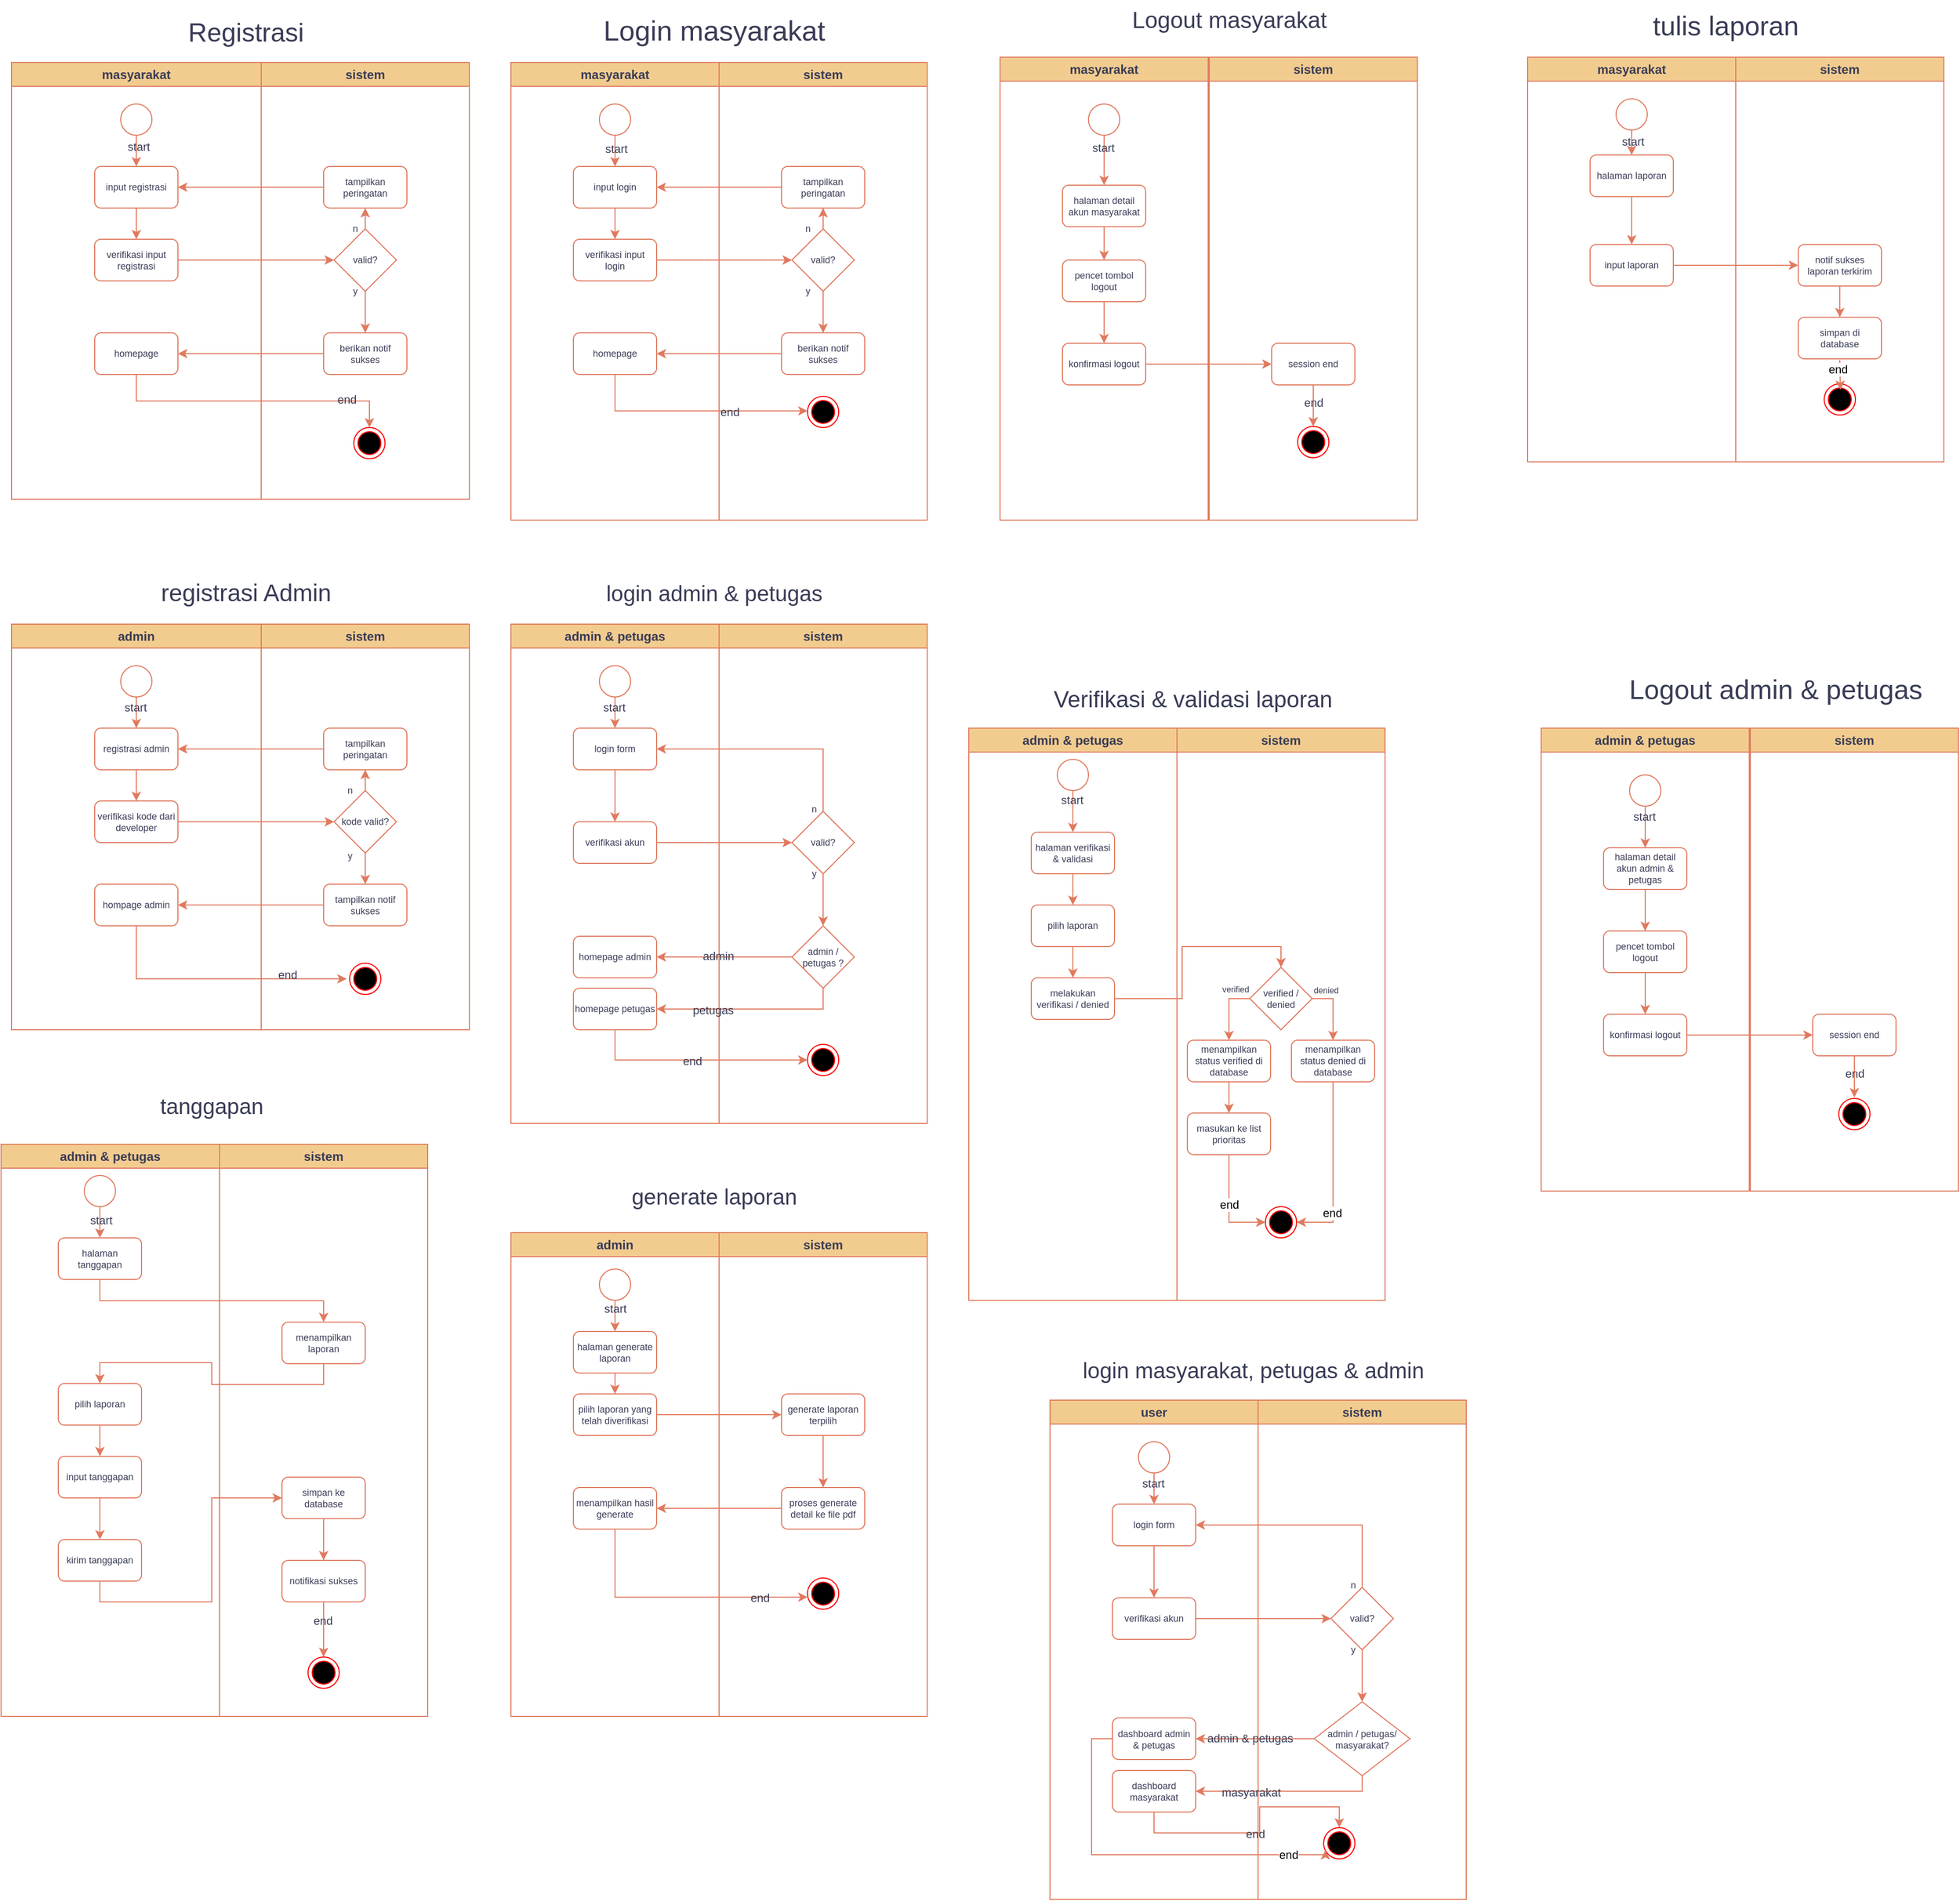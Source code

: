 <mxfile version="26.2.13">
  <diagram name="Page-1" id="beRLBzT_XKM5bKB51FGa">
    <mxGraphModel dx="920" dy="525" grid="0" gridSize="10" guides="1" tooltips="1" connect="1" arrows="1" fold="1" page="1" pageScale="1" pageWidth="3300" pageHeight="2339" math="0" shadow="0">
      <root>
        <mxCell id="0" />
        <mxCell id="1" parent="0" />
        <mxCell id="wUUIS_Tj_zLuiTxnAHIf-45" style="edgeStyle=orthogonalEdgeStyle;rounded=0;orthogonalLoop=1;jettySize=auto;html=1;entryX=1;entryY=0.5;entryDx=0;entryDy=0;labelBackgroundColor=none;strokeColor=#E07A5F;fontColor=default;" parent="1" edge="1">
          <mxGeometry relative="1" as="geometry">
            <mxPoint x="321.25" y="358.75" as="sourcePoint" />
          </mxGeometry>
        </mxCell>
        <mxCell id="69j0QWAKF8QcVPXz4x1g-56" value="masyarakat" style="swimlane;whiteSpace=wrap;html=1;labelBackgroundColor=none;fillColor=#F2CC8F;strokeColor=#E07A5F;fontColor=#393C56;" parent="1" vertex="1">
          <mxGeometry x="80" y="80" width="240" height="420" as="geometry" />
        </mxCell>
        <mxCell id="69j0QWAKF8QcVPXz4x1g-65" style="edgeStyle=orthogonalEdgeStyle;rounded=0;orthogonalLoop=1;jettySize=auto;html=1;entryX=0.5;entryY=0;entryDx=0;entryDy=0;labelBackgroundColor=none;strokeColor=#E07A5F;fontColor=default;" parent="69j0QWAKF8QcVPXz4x1g-56" source="69j0QWAKF8QcVPXz4x1g-58" target="69j0QWAKF8QcVPXz4x1g-62" edge="1">
          <mxGeometry relative="1" as="geometry" />
        </mxCell>
        <mxCell id="69j0QWAKF8QcVPXz4x1g-58" value="input registrasi" style="rounded=1;whiteSpace=wrap;html=1;fillColor=none;fontSize=9;labelBackgroundColor=none;strokeColor=#E07A5F;fontColor=#393C56;" parent="69j0QWAKF8QcVPXz4x1g-56" vertex="1">
          <mxGeometry x="80" y="100" width="80" height="40" as="geometry" />
        </mxCell>
        <mxCell id="69j0QWAKF8QcVPXz4x1g-60" style="edgeStyle=orthogonalEdgeStyle;rounded=0;orthogonalLoop=1;jettySize=auto;html=1;entryX=0.5;entryY=0;entryDx=0;entryDy=0;labelBackgroundColor=none;strokeColor=#E07A5F;fontColor=default;" parent="69j0QWAKF8QcVPXz4x1g-56" source="69j0QWAKF8QcVPXz4x1g-59" target="69j0QWAKF8QcVPXz4x1g-58" edge="1">
          <mxGeometry relative="1" as="geometry" />
        </mxCell>
        <mxCell id="69j0QWAKF8QcVPXz4x1g-61" value="start" style="edgeLabel;html=1;align=center;verticalAlign=middle;resizable=0;points=[];labelBackgroundColor=none;fontColor=#393C56;" parent="69j0QWAKF8QcVPXz4x1g-60" vertex="1" connectable="0">
          <mxGeometry x="0.173" y="-2" relative="1" as="geometry">
            <mxPoint as="offset" />
          </mxGeometry>
        </mxCell>
        <mxCell id="69j0QWAKF8QcVPXz4x1g-59" value="" style="ellipse;whiteSpace=wrap;html=1;aspect=fixed;fillColor=none;labelBackgroundColor=none;strokeColor=#E07A5F;fontColor=#393C56;" parent="69j0QWAKF8QcVPXz4x1g-56" vertex="1">
          <mxGeometry x="105" y="40" width="30" height="30" as="geometry" />
        </mxCell>
        <mxCell id="69j0QWAKF8QcVPXz4x1g-62" value="verifikasi input registrasi" style="rounded=1;whiteSpace=wrap;html=1;fillColor=none;fontSize=9;labelBackgroundColor=none;strokeColor=#E07A5F;fontColor=#393C56;" parent="69j0QWAKF8QcVPXz4x1g-56" vertex="1">
          <mxGeometry x="80" y="170" width="80" height="40" as="geometry" />
        </mxCell>
        <mxCell id="69j0QWAKF8QcVPXz4x1g-96" value="homepage" style="rounded=1;whiteSpace=wrap;html=1;fillColor=none;fontSize=9;labelBackgroundColor=none;strokeColor=#E07A5F;fontColor=#393C56;" parent="69j0QWAKF8QcVPXz4x1g-56" vertex="1">
          <mxGeometry x="80" y="260" width="80" height="40" as="geometry" />
        </mxCell>
        <mxCell id="69j0QWAKF8QcVPXz4x1g-57" value="sistem" style="swimlane;whiteSpace=wrap;html=1;labelBackgroundColor=none;fillColor=#F2CC8F;strokeColor=#E07A5F;fontColor=#393C56;" parent="1" vertex="1">
          <mxGeometry x="320" y="80" width="200" height="420" as="geometry" />
        </mxCell>
        <mxCell id="69j0QWAKF8QcVPXz4x1g-74" style="edgeStyle=orthogonalEdgeStyle;rounded=0;orthogonalLoop=1;jettySize=auto;html=1;entryX=0.5;entryY=0;entryDx=0;entryDy=0;labelBackgroundColor=none;strokeColor=#E07A5F;fontColor=default;" parent="69j0QWAKF8QcVPXz4x1g-57" source="69j0QWAKF8QcVPXz4x1g-63" target="69j0QWAKF8QcVPXz4x1g-73" edge="1">
          <mxGeometry relative="1" as="geometry" />
        </mxCell>
        <mxCell id="69j0QWAKF8QcVPXz4x1g-63" value="valid?" style="rhombus;whiteSpace=wrap;html=1;fontSize=9;fillColor=none;labelBackgroundColor=none;strokeColor=#E07A5F;fontColor=#393C56;" parent="69j0QWAKF8QcVPXz4x1g-57" vertex="1">
          <mxGeometry x="70" y="160" width="60" height="60" as="geometry" />
        </mxCell>
        <mxCell id="69j0QWAKF8QcVPXz4x1g-68" value="y" style="text;html=1;align=center;verticalAlign=middle;resizable=0;points=[];autosize=1;strokeColor=none;fillColor=none;fontSize=9;labelBackgroundColor=none;fontColor=#393C56;" parent="69j0QWAKF8QcVPXz4x1g-57" vertex="1">
          <mxGeometry x="75" y="210" width="30" height="20" as="geometry" />
        </mxCell>
        <mxCell id="69j0QWAKF8QcVPXz4x1g-70" value="tampilkan peringatan" style="rounded=1;whiteSpace=wrap;html=1;fillColor=none;fontSize=9;labelBackgroundColor=none;strokeColor=#E07A5F;fontColor=#393C56;" parent="69j0QWAKF8QcVPXz4x1g-57" vertex="1">
          <mxGeometry x="60" y="100" width="80" height="40" as="geometry" />
        </mxCell>
        <mxCell id="69j0QWAKF8QcVPXz4x1g-67" value="n" style="text;html=1;align=center;verticalAlign=middle;resizable=0;points=[];autosize=1;strokeColor=none;fillColor=none;fontSize=9;labelBackgroundColor=none;fontColor=#393C56;" parent="69j0QWAKF8QcVPXz4x1g-57" vertex="1">
          <mxGeometry x="75" y="150" width="30" height="20" as="geometry" />
        </mxCell>
        <mxCell id="69j0QWAKF8QcVPXz4x1g-71" style="edgeStyle=orthogonalEdgeStyle;rounded=0;orthogonalLoop=1;jettySize=auto;html=1;entryX=0.499;entryY=1.006;entryDx=0;entryDy=0;entryPerimeter=0;labelBackgroundColor=none;strokeColor=#E07A5F;fontColor=default;" parent="69j0QWAKF8QcVPXz4x1g-57" source="69j0QWAKF8QcVPXz4x1g-63" target="69j0QWAKF8QcVPXz4x1g-70" edge="1">
          <mxGeometry relative="1" as="geometry" />
        </mxCell>
        <mxCell id="69j0QWAKF8QcVPXz4x1g-73" value="berikan notif sukses" style="rounded=1;whiteSpace=wrap;html=1;fillColor=none;fontSize=9;labelBackgroundColor=none;strokeColor=#E07A5F;fontColor=#393C56;" parent="69j0QWAKF8QcVPXz4x1g-57" vertex="1">
          <mxGeometry x="60" y="260" width="80" height="40" as="geometry" />
        </mxCell>
        <mxCell id="rfi8mz2tsVjCCUXtIDj--1" value="" style="ellipse;html=1;shape=endState;fillColor=#000000;strokeColor=#ff0000;" vertex="1" parent="69j0QWAKF8QcVPXz4x1g-57">
          <mxGeometry x="89" y="351" width="30" height="30" as="geometry" />
        </mxCell>
        <mxCell id="69j0QWAKF8QcVPXz4x1g-64" style="edgeStyle=orthogonalEdgeStyle;rounded=0;orthogonalLoop=1;jettySize=auto;html=1;entryX=0;entryY=0.5;entryDx=0;entryDy=0;labelBackgroundColor=none;strokeColor=#E07A5F;fontColor=default;" parent="1" source="69j0QWAKF8QcVPXz4x1g-62" target="69j0QWAKF8QcVPXz4x1g-63" edge="1">
          <mxGeometry relative="1" as="geometry" />
        </mxCell>
        <mxCell id="69j0QWAKF8QcVPXz4x1g-79" value="masyarakat" style="swimlane;whiteSpace=wrap;html=1;labelBackgroundColor=none;fillColor=#F2CC8F;strokeColor=#E07A5F;fontColor=#393C56;" parent="1" vertex="1">
          <mxGeometry x="560" y="80" width="200" height="440" as="geometry" />
        </mxCell>
        <mxCell id="69j0QWAKF8QcVPXz4x1g-84" style="edgeStyle=orthogonalEdgeStyle;rounded=0;orthogonalLoop=1;jettySize=auto;html=1;entryX=0.5;entryY=0;entryDx=0;entryDy=0;labelBackgroundColor=none;strokeColor=#E07A5F;fontColor=default;" parent="69j0QWAKF8QcVPXz4x1g-79" source="69j0QWAKF8QcVPXz4x1g-82" target="69j0QWAKF8QcVPXz4x1g-83" edge="1">
          <mxGeometry relative="1" as="geometry" />
        </mxCell>
        <mxCell id="69j0QWAKF8QcVPXz4x1g-85" value="start" style="edgeLabel;html=1;align=center;verticalAlign=middle;resizable=0;points=[];labelBackgroundColor=none;fontColor=#393C56;" parent="69j0QWAKF8QcVPXz4x1g-84" vertex="1" connectable="0">
          <mxGeometry x="0.326" y="1" relative="1" as="geometry">
            <mxPoint as="offset" />
          </mxGeometry>
        </mxCell>
        <mxCell id="69j0QWAKF8QcVPXz4x1g-82" value="" style="ellipse;whiteSpace=wrap;html=1;aspect=fixed;fillColor=none;labelBackgroundColor=none;strokeColor=#E07A5F;fontColor=#393C56;" parent="69j0QWAKF8QcVPXz4x1g-79" vertex="1">
          <mxGeometry x="85" y="40" width="30" height="30" as="geometry" />
        </mxCell>
        <mxCell id="69j0QWAKF8QcVPXz4x1g-87" style="edgeStyle=orthogonalEdgeStyle;rounded=0;orthogonalLoop=1;jettySize=auto;html=1;entryX=0.5;entryY=0;entryDx=0;entryDy=0;labelBackgroundColor=none;strokeColor=#E07A5F;fontColor=default;" parent="69j0QWAKF8QcVPXz4x1g-79" source="69j0QWAKF8QcVPXz4x1g-83" target="69j0QWAKF8QcVPXz4x1g-86" edge="1">
          <mxGeometry relative="1" as="geometry" />
        </mxCell>
        <mxCell id="69j0QWAKF8QcVPXz4x1g-83" value="input login" style="rounded=1;whiteSpace=wrap;html=1;fillColor=none;fontSize=9;labelBackgroundColor=none;strokeColor=#E07A5F;fontColor=#393C56;" parent="69j0QWAKF8QcVPXz4x1g-79" vertex="1">
          <mxGeometry x="60" y="100" width="80" height="40" as="geometry" />
        </mxCell>
        <mxCell id="69j0QWAKF8QcVPXz4x1g-86" value="verifikasi input login" style="rounded=1;whiteSpace=wrap;html=1;fillColor=none;fontSize=9;labelBackgroundColor=none;strokeColor=#E07A5F;fontColor=#393C56;" parent="69j0QWAKF8QcVPXz4x1g-79" vertex="1">
          <mxGeometry x="60" y="170" width="80" height="40" as="geometry" />
        </mxCell>
        <mxCell id="69j0QWAKF8QcVPXz4x1g-107" value="homepage" style="rounded=1;whiteSpace=wrap;html=1;fillColor=none;fontSize=9;labelBackgroundColor=none;strokeColor=#E07A5F;fontColor=#393C56;" parent="69j0QWAKF8QcVPXz4x1g-79" vertex="1">
          <mxGeometry x="60" y="260" width="80" height="40" as="geometry" />
        </mxCell>
        <mxCell id="69j0QWAKF8QcVPXz4x1g-80" value="sistem" style="swimlane;whiteSpace=wrap;html=1;labelBackgroundColor=none;fillColor=#F2CC8F;strokeColor=#E07A5F;fontColor=#393C56;" parent="1" vertex="1">
          <mxGeometry x="760" y="80" width="200" height="440" as="geometry" />
        </mxCell>
        <mxCell id="69j0QWAKF8QcVPXz4x1g-102" style="edgeStyle=orthogonalEdgeStyle;rounded=0;orthogonalLoop=1;jettySize=auto;html=1;entryX=0.5;entryY=0;entryDx=0;entryDy=0;labelBackgroundColor=none;strokeColor=#E07A5F;fontColor=default;" parent="69j0QWAKF8QcVPXz4x1g-80" source="69j0QWAKF8QcVPXz4x1g-90" target="69j0QWAKF8QcVPXz4x1g-95" edge="1">
          <mxGeometry relative="1" as="geometry" />
        </mxCell>
        <mxCell id="69j0QWAKF8QcVPXz4x1g-104" style="edgeStyle=orthogonalEdgeStyle;rounded=0;orthogonalLoop=1;jettySize=auto;html=1;entryX=0.5;entryY=1;entryDx=0;entryDy=0;labelBackgroundColor=none;strokeColor=#E07A5F;fontColor=default;" parent="69j0QWAKF8QcVPXz4x1g-80" source="69j0QWAKF8QcVPXz4x1g-90" target="69j0QWAKF8QcVPXz4x1g-103" edge="1">
          <mxGeometry relative="1" as="geometry" />
        </mxCell>
        <mxCell id="69j0QWAKF8QcVPXz4x1g-90" value="valid?" style="rhombus;whiteSpace=wrap;html=1;fontSize=9;fillColor=none;labelBackgroundColor=none;strokeColor=#E07A5F;fontColor=#393C56;" parent="69j0QWAKF8QcVPXz4x1g-80" vertex="1">
          <mxGeometry x="70" y="160" width="60" height="60" as="geometry" />
        </mxCell>
        <mxCell id="69j0QWAKF8QcVPXz4x1g-94" value="y" style="text;html=1;align=center;verticalAlign=middle;resizable=0;points=[];autosize=1;strokeColor=none;fillColor=none;fontSize=9;labelBackgroundColor=none;fontColor=#393C56;" parent="69j0QWAKF8QcVPXz4x1g-80" vertex="1">
          <mxGeometry x="70" y="210" width="30" height="20" as="geometry" />
        </mxCell>
        <mxCell id="69j0QWAKF8QcVPXz4x1g-95" value="berikan notif sukses" style="rounded=1;whiteSpace=wrap;html=1;fillColor=none;fontSize=9;labelBackgroundColor=none;strokeColor=#E07A5F;fontColor=#393C56;" parent="69j0QWAKF8QcVPXz4x1g-80" vertex="1">
          <mxGeometry x="60" y="260" width="80" height="40" as="geometry" />
        </mxCell>
        <mxCell id="69j0QWAKF8QcVPXz4x1g-103" value="tampilkan peringatan" style="rounded=1;whiteSpace=wrap;html=1;fillColor=none;fontSize=9;labelBackgroundColor=none;strokeColor=#E07A5F;fontColor=#393C56;" parent="69j0QWAKF8QcVPXz4x1g-80" vertex="1">
          <mxGeometry x="60" y="100" width="80" height="40" as="geometry" />
        </mxCell>
        <mxCell id="69j0QWAKF8QcVPXz4x1g-93" value="n" style="text;html=1;align=center;verticalAlign=middle;resizable=0;points=[];autosize=1;strokeColor=none;fillColor=none;fontSize=9;labelBackgroundColor=none;fontColor=#393C56;" parent="69j0QWAKF8QcVPXz4x1g-80" vertex="1">
          <mxGeometry x="70" y="150" width="30" height="20" as="geometry" />
        </mxCell>
        <mxCell id="69j0QWAKF8QcVPXz4x1g-122" style="edgeStyle=orthogonalEdgeStyle;rounded=0;orthogonalLoop=1;jettySize=auto;html=1;entryX=0.5;entryY=0;entryDx=0;entryDy=0;labelBackgroundColor=none;strokeColor=#E07A5F;fontColor=default;" parent="69j0QWAKF8QcVPXz4x1g-80" edge="1">
          <mxGeometry relative="1" as="geometry">
            <mxPoint x="100" y="370" as="sourcePoint" />
          </mxGeometry>
        </mxCell>
        <mxCell id="69j0QWAKF8QcVPXz4x1g-123" value="end" style="edgeLabel;html=1;align=center;verticalAlign=middle;resizable=0;points=[];labelBackgroundColor=none;fontColor=#393C56;" parent="69j0QWAKF8QcVPXz4x1g-122" vertex="1" connectable="0">
          <mxGeometry x="0.093" y="-3" relative="1" as="geometry">
            <mxPoint as="offset" />
          </mxGeometry>
        </mxCell>
        <mxCell id="rfi8mz2tsVjCCUXtIDj--3" value="" style="ellipse;html=1;shape=endState;fillColor=#000000;strokeColor=#ff0000;" vertex="1" parent="69j0QWAKF8QcVPXz4x1g-80">
          <mxGeometry x="85" y="321" width="30" height="30" as="geometry" />
        </mxCell>
        <mxCell id="69j0QWAKF8QcVPXz4x1g-81" value="Registrasi" style="text;html=1;align=center;verticalAlign=middle;resizable=0;points=[];autosize=1;strokeColor=none;fillColor=none;fontSize=25;labelBackgroundColor=none;fontColor=#393C56;" parent="1" vertex="1">
          <mxGeometry x="240" y="30" width="130" height="40" as="geometry" />
        </mxCell>
        <mxCell id="69j0QWAKF8QcVPXz4x1g-91" style="edgeStyle=orthogonalEdgeStyle;rounded=0;orthogonalLoop=1;jettySize=auto;html=1;entryX=0;entryY=0.5;entryDx=0;entryDy=0;labelBackgroundColor=none;strokeColor=#E07A5F;fontColor=default;" parent="1" source="69j0QWAKF8QcVPXz4x1g-86" target="69j0QWAKF8QcVPXz4x1g-90" edge="1">
          <mxGeometry relative="1" as="geometry" />
        </mxCell>
        <mxCell id="69j0QWAKF8QcVPXz4x1g-97" style="edgeStyle=orthogonalEdgeStyle;rounded=0;orthogonalLoop=1;jettySize=auto;html=1;entryX=1;entryY=0.5;entryDx=0;entryDy=0;labelBackgroundColor=none;strokeColor=#E07A5F;fontColor=default;" parent="1" source="69j0QWAKF8QcVPXz4x1g-73" target="69j0QWAKF8QcVPXz4x1g-96" edge="1">
          <mxGeometry relative="1" as="geometry" />
        </mxCell>
        <mxCell id="69j0QWAKF8QcVPXz4x1g-105" style="edgeStyle=orthogonalEdgeStyle;rounded=0;orthogonalLoop=1;jettySize=auto;html=1;entryX=1;entryY=0.5;entryDx=0;entryDy=0;labelBackgroundColor=none;strokeColor=#E07A5F;fontColor=default;" parent="1" source="69j0QWAKF8QcVPXz4x1g-103" target="69j0QWAKF8QcVPXz4x1g-83" edge="1">
          <mxGeometry relative="1" as="geometry" />
        </mxCell>
        <mxCell id="69j0QWAKF8QcVPXz4x1g-106" style="edgeStyle=orthogonalEdgeStyle;rounded=0;orthogonalLoop=1;jettySize=auto;html=1;entryX=1;entryY=0.5;entryDx=0;entryDy=0;labelBackgroundColor=none;strokeColor=#E07A5F;fontColor=default;" parent="1" source="69j0QWAKF8QcVPXz4x1g-70" target="69j0QWAKF8QcVPXz4x1g-58" edge="1">
          <mxGeometry relative="1" as="geometry" />
        </mxCell>
        <mxCell id="69j0QWAKF8QcVPXz4x1g-108" style="edgeStyle=orthogonalEdgeStyle;rounded=0;orthogonalLoop=1;jettySize=auto;html=1;entryX=1;entryY=0.5;entryDx=0;entryDy=0;labelBackgroundColor=none;strokeColor=#E07A5F;fontColor=default;" parent="1" source="69j0QWAKF8QcVPXz4x1g-95" target="69j0QWAKF8QcVPXz4x1g-107" edge="1">
          <mxGeometry relative="1" as="geometry" />
        </mxCell>
        <mxCell id="69j0QWAKF8QcVPXz4x1g-112" value="Login masyarakat" style="text;html=1;align=center;verticalAlign=middle;resizable=0;points=[];autosize=1;strokeColor=none;fillColor=none;fontSize=27;labelBackgroundColor=none;fontColor=#393C56;" parent="1" vertex="1">
          <mxGeometry x="635" y="25" width="240" height="50" as="geometry" />
        </mxCell>
        <mxCell id="69j0QWAKF8QcVPXz4x1g-113" value="masyarakat" style="swimlane;whiteSpace=wrap;html=1;labelBackgroundColor=none;fillColor=#F2CC8F;strokeColor=#E07A5F;fontColor=#393C56;" parent="1" vertex="1">
          <mxGeometry x="1537" y="75" width="200" height="389" as="geometry" />
        </mxCell>
        <mxCell id="69j0QWAKF8QcVPXz4x1g-124" value="" style="ellipse;whiteSpace=wrap;html=1;aspect=fixed;fillColor=none;labelBackgroundColor=none;strokeColor=#E07A5F;fontColor=#393C56;" parent="69j0QWAKF8QcVPXz4x1g-113" vertex="1">
          <mxGeometry x="85" y="40" width="30" height="30" as="geometry" />
        </mxCell>
        <mxCell id="69j0QWAKF8QcVPXz4x1g-128" value="input laporan" style="rounded=1;whiteSpace=wrap;html=1;fillColor=none;fontSize=9;labelBackgroundColor=none;strokeColor=#E07A5F;fontColor=#393C56;" parent="69j0QWAKF8QcVPXz4x1g-113" vertex="1">
          <mxGeometry x="60" y="180" width="80" height="40" as="geometry" />
        </mxCell>
        <mxCell id="69j0QWAKF8QcVPXz4x1g-243" style="edgeStyle=orthogonalEdgeStyle;rounded=0;orthogonalLoop=1;jettySize=auto;html=1;entryX=0.5;entryY=0;entryDx=0;entryDy=0;labelBackgroundColor=none;strokeColor=#E07A5F;fontColor=default;" parent="69j0QWAKF8QcVPXz4x1g-113" edge="1">
          <mxGeometry relative="1" as="geometry">
            <mxPoint x="45" y="425" as="sourcePoint" />
          </mxGeometry>
        </mxCell>
        <mxCell id="69j0QWAKF8QcVPXz4x1g-125" value="halaman laporan" style="rounded=1;whiteSpace=wrap;html=1;fillColor=none;fontSize=9;labelBackgroundColor=none;strokeColor=#E07A5F;fontColor=#393C56;" parent="69j0QWAKF8QcVPXz4x1g-113" vertex="1">
          <mxGeometry x="60" y="94" width="80" height="40" as="geometry" />
        </mxCell>
        <mxCell id="69j0QWAKF8QcVPXz4x1g-126" style="edgeStyle=orthogonalEdgeStyle;rounded=0;orthogonalLoop=1;jettySize=auto;html=1;entryX=0.5;entryY=0;entryDx=0;entryDy=0;labelBackgroundColor=none;strokeColor=#E07A5F;fontColor=default;" parent="69j0QWAKF8QcVPXz4x1g-113" source="69j0QWAKF8QcVPXz4x1g-124" target="69j0QWAKF8QcVPXz4x1g-125" edge="1">
          <mxGeometry relative="1" as="geometry" />
        </mxCell>
        <mxCell id="69j0QWAKF8QcVPXz4x1g-127" value="start" style="edgeLabel;html=1;align=center;verticalAlign=middle;resizable=0;points=[];labelBackgroundColor=none;fontColor=#393C56;" parent="69j0QWAKF8QcVPXz4x1g-126" vertex="1" connectable="0">
          <mxGeometry x="-0.605" y="1" relative="1" as="geometry">
            <mxPoint as="offset" />
          </mxGeometry>
        </mxCell>
        <mxCell id="69j0QWAKF8QcVPXz4x1g-129" style="edgeStyle=orthogonalEdgeStyle;rounded=0;orthogonalLoop=1;jettySize=auto;html=1;entryX=0.5;entryY=0;entryDx=0;entryDy=0;labelBackgroundColor=none;strokeColor=#E07A5F;fontColor=default;" parent="69j0QWAKF8QcVPXz4x1g-113" source="69j0QWAKF8QcVPXz4x1g-125" target="69j0QWAKF8QcVPXz4x1g-128" edge="1">
          <mxGeometry relative="1" as="geometry" />
        </mxCell>
        <mxCell id="69j0QWAKF8QcVPXz4x1g-115" value="sistem" style="swimlane;whiteSpace=wrap;html=1;labelBackgroundColor=none;fillColor=#F2CC8F;strokeColor=#E07A5F;fontColor=#393C56;" parent="1" vertex="1">
          <mxGeometry x="1737" y="75" width="200" height="389" as="geometry" />
        </mxCell>
        <mxCell id="69j0QWAKF8QcVPXz4x1g-148" value="simpan di database" style="rounded=1;whiteSpace=wrap;html=1;fillColor=none;fontSize=9;labelBackgroundColor=none;strokeColor=#E07A5F;fontColor=#393C56;" parent="69j0QWAKF8QcVPXz4x1g-115" vertex="1">
          <mxGeometry x="60" y="250" width="80" height="40" as="geometry" />
        </mxCell>
        <mxCell id="69j0QWAKF8QcVPXz4x1g-174" style="edgeStyle=orthogonalEdgeStyle;rounded=0;orthogonalLoop=1;jettySize=auto;html=1;entryX=0.5;entryY=0;entryDx=0;entryDy=0;labelBackgroundColor=none;strokeColor=#E07A5F;fontColor=default;" parent="69j0QWAKF8QcVPXz4x1g-115" source="69j0QWAKF8QcVPXz4x1g-172" target="69j0QWAKF8QcVPXz4x1g-148" edge="1">
          <mxGeometry relative="1" as="geometry" />
        </mxCell>
        <mxCell id="69j0QWAKF8QcVPXz4x1g-172" value="notif sukses laporan terkirim" style="rounded=1;whiteSpace=wrap;html=1;fillColor=none;fontSize=9;labelBackgroundColor=none;strokeColor=#E07A5F;fontColor=#393C56;" parent="69j0QWAKF8QcVPXz4x1g-115" vertex="1">
          <mxGeometry x="60" y="180" width="80" height="40" as="geometry" />
        </mxCell>
        <mxCell id="rfi8mz2tsVjCCUXtIDj--7" value="" style="ellipse;html=1;shape=endState;fillColor=#000000;strokeColor=#ff0000;" vertex="1" parent="69j0QWAKF8QcVPXz4x1g-115">
          <mxGeometry x="85" y="314" width="30" height="30" as="geometry" />
        </mxCell>
        <mxCell id="rfi8mz2tsVjCCUXtIDj--10" style="edgeStyle=orthogonalEdgeStyle;rounded=0;orthogonalLoop=1;jettySize=auto;html=1;entryX=0.517;entryY=0.192;entryDx=0;entryDy=0;labelBackgroundColor=none;strokeColor=#E07A5F;fontColor=default;exitX=0.5;exitY=1.029;exitDx=0;exitDy=0;exitPerimeter=0;entryPerimeter=0;" edge="1" parent="69j0QWAKF8QcVPXz4x1g-115" source="69j0QWAKF8QcVPXz4x1g-148" target="rfi8mz2tsVjCCUXtIDj--7">
          <mxGeometry relative="1" as="geometry">
            <mxPoint x="110" y="230" as="sourcePoint" />
            <mxPoint x="110" y="260" as="targetPoint" />
          </mxGeometry>
        </mxCell>
        <mxCell id="rfi8mz2tsVjCCUXtIDj--11" value="end" style="edgeLabel;html=1;align=center;verticalAlign=middle;resizable=0;points=[];" vertex="1" connectable="0" parent="rfi8mz2tsVjCCUXtIDj--10">
          <mxGeometry x="-0.332" y="-3" relative="1" as="geometry">
            <mxPoint as="offset" />
          </mxGeometry>
        </mxCell>
        <mxCell id="69j0QWAKF8QcVPXz4x1g-168" value="tulis laporan" style="text;html=1;align=center;verticalAlign=middle;resizable=0;points=[];autosize=1;strokeColor=none;fillColor=none;fontSize=26;labelBackgroundColor=none;fontColor=#393C56;" parent="1" vertex="1">
          <mxGeometry x="1647" y="25" width="160" height="40" as="geometry" />
        </mxCell>
        <mxCell id="69j0QWAKF8QcVPXz4x1g-169" value="admin" style="swimlane;whiteSpace=wrap;html=1;labelBackgroundColor=none;fillColor=#F2CC8F;strokeColor=#E07A5F;fontColor=#393C56;" parent="1" vertex="1">
          <mxGeometry x="80" y="620" width="240" height="390" as="geometry" />
        </mxCell>
        <mxCell id="69j0QWAKF8QcVPXz4x1g-180" style="edgeStyle=orthogonalEdgeStyle;rounded=0;orthogonalLoop=1;jettySize=auto;html=1;entryX=0.5;entryY=0;entryDx=0;entryDy=0;labelBackgroundColor=none;strokeColor=#E07A5F;fontColor=default;" parent="69j0QWAKF8QcVPXz4x1g-169" source="69j0QWAKF8QcVPXz4x1g-178" target="69j0QWAKF8QcVPXz4x1g-179" edge="1">
          <mxGeometry relative="1" as="geometry" />
        </mxCell>
        <mxCell id="69j0QWAKF8QcVPXz4x1g-202" value="start" style="edgeLabel;html=1;align=center;verticalAlign=middle;resizable=0;points=[];labelBackgroundColor=none;fontColor=#393C56;" parent="69j0QWAKF8QcVPXz4x1g-180" vertex="1" connectable="0">
          <mxGeometry x="-0.601" y="-1" relative="1" as="geometry">
            <mxPoint as="offset" />
          </mxGeometry>
        </mxCell>
        <mxCell id="69j0QWAKF8QcVPXz4x1g-178" value="" style="ellipse;whiteSpace=wrap;html=1;aspect=fixed;fillColor=none;labelBackgroundColor=none;strokeColor=#E07A5F;fontColor=#393C56;" parent="69j0QWAKF8QcVPXz4x1g-169" vertex="1">
          <mxGeometry x="105" y="40" width="30" height="30" as="geometry" />
        </mxCell>
        <mxCell id="69j0QWAKF8QcVPXz4x1g-182" style="edgeStyle=orthogonalEdgeStyle;rounded=0;orthogonalLoop=1;jettySize=auto;html=1;entryX=0.5;entryY=0;entryDx=0;entryDy=0;labelBackgroundColor=none;strokeColor=#E07A5F;fontColor=default;" parent="69j0QWAKF8QcVPXz4x1g-169" source="69j0QWAKF8QcVPXz4x1g-179" target="69j0QWAKF8QcVPXz4x1g-181" edge="1">
          <mxGeometry relative="1" as="geometry" />
        </mxCell>
        <mxCell id="69j0QWAKF8QcVPXz4x1g-179" value="registrasi admin" style="rounded=1;whiteSpace=wrap;html=1;fillColor=none;fontSize=9;labelBackgroundColor=none;strokeColor=#E07A5F;fontColor=#393C56;" parent="69j0QWAKF8QcVPXz4x1g-169" vertex="1">
          <mxGeometry x="80" y="100" width="80" height="40" as="geometry" />
        </mxCell>
        <mxCell id="69j0QWAKF8QcVPXz4x1g-181" value="verifikasi kode dari developer" style="rounded=1;whiteSpace=wrap;html=1;fillColor=none;fontSize=9;labelBackgroundColor=none;strokeColor=#E07A5F;fontColor=#393C56;" parent="69j0QWAKF8QcVPXz4x1g-169" vertex="1">
          <mxGeometry x="80" y="170" width="80" height="40" as="geometry" />
        </mxCell>
        <mxCell id="69j0QWAKF8QcVPXz4x1g-194" value="hompage admin" style="rounded=1;whiteSpace=wrap;html=1;fillColor=none;fontSize=9;labelBackgroundColor=none;strokeColor=#E07A5F;fontColor=#393C56;" parent="69j0QWAKF8QcVPXz4x1g-169" vertex="1">
          <mxGeometry x="80" y="250" width="80" height="40" as="geometry" />
        </mxCell>
        <mxCell id="69j0QWAKF8QcVPXz4x1g-171" value="sistem" style="swimlane;whiteSpace=wrap;html=1;labelBackgroundColor=none;fillColor=#F2CC8F;strokeColor=#E07A5F;fontColor=#393C56;" parent="1" vertex="1">
          <mxGeometry x="320" y="620" width="200" height="390" as="geometry" />
        </mxCell>
        <mxCell id="69j0QWAKF8QcVPXz4x1g-189" style="edgeStyle=orthogonalEdgeStyle;rounded=0;orthogonalLoop=1;jettySize=auto;html=1;entryX=0.5;entryY=1;entryDx=0;entryDy=0;labelBackgroundColor=none;strokeColor=#E07A5F;fontColor=default;" parent="69j0QWAKF8QcVPXz4x1g-171" source="69j0QWAKF8QcVPXz4x1g-185" target="69j0QWAKF8QcVPXz4x1g-188" edge="1">
          <mxGeometry relative="1" as="geometry" />
        </mxCell>
        <mxCell id="69j0QWAKF8QcVPXz4x1g-192" style="edgeStyle=orthogonalEdgeStyle;rounded=0;orthogonalLoop=1;jettySize=auto;html=1;entryX=0.5;entryY=0;entryDx=0;entryDy=0;labelBackgroundColor=none;strokeColor=#E07A5F;fontColor=default;" parent="69j0QWAKF8QcVPXz4x1g-171" source="69j0QWAKF8QcVPXz4x1g-185" target="69j0QWAKF8QcVPXz4x1g-190" edge="1">
          <mxGeometry relative="1" as="geometry" />
        </mxCell>
        <mxCell id="69j0QWAKF8QcVPXz4x1g-185" value="kode valid?" style="rhombus;whiteSpace=wrap;html=1;fontSize=9;fillColor=none;labelBackgroundColor=none;strokeColor=#E07A5F;fontColor=#393C56;" parent="69j0QWAKF8QcVPXz4x1g-171" vertex="1">
          <mxGeometry x="70" y="160" width="60" height="60" as="geometry" />
        </mxCell>
        <mxCell id="69j0QWAKF8QcVPXz4x1g-187" value="n" style="text;html=1;align=center;verticalAlign=middle;resizable=0;points=[];autosize=1;strokeColor=none;fillColor=none;fontSize=9;labelBackgroundColor=none;fontColor=#393C56;" parent="69j0QWAKF8QcVPXz4x1g-171" vertex="1">
          <mxGeometry x="70" y="150" width="30" height="20" as="geometry" />
        </mxCell>
        <mxCell id="69j0QWAKF8QcVPXz4x1g-188" value="tampilkan peringatan" style="rounded=1;whiteSpace=wrap;html=1;fillColor=none;fontSize=9;labelBackgroundColor=none;strokeColor=#E07A5F;fontColor=#393C56;" parent="69j0QWAKF8QcVPXz4x1g-171" vertex="1">
          <mxGeometry x="60" y="100" width="80" height="40" as="geometry" />
        </mxCell>
        <mxCell id="69j0QWAKF8QcVPXz4x1g-190" value="tampilkan notif sukses" style="rounded=1;whiteSpace=wrap;html=1;fillColor=none;fontSize=9;labelBackgroundColor=none;strokeColor=#E07A5F;fontColor=#393C56;" parent="69j0QWAKF8QcVPXz4x1g-171" vertex="1">
          <mxGeometry x="60" y="250" width="80" height="40" as="geometry" />
        </mxCell>
        <mxCell id="69j0QWAKF8QcVPXz4x1g-193" value="y" style="text;html=1;align=center;verticalAlign=middle;resizable=0;points=[];autosize=1;strokeColor=none;fillColor=none;fontSize=9;labelBackgroundColor=none;fontColor=#393C56;" parent="69j0QWAKF8QcVPXz4x1g-171" vertex="1">
          <mxGeometry x="70" y="213" width="30" height="20" as="geometry" />
        </mxCell>
        <mxCell id="rfi8mz2tsVjCCUXtIDj--53" value="" style="ellipse;html=1;shape=endState;fillColor=#000000;strokeColor=#ff0000;" vertex="1" parent="69j0QWAKF8QcVPXz4x1g-171">
          <mxGeometry x="85" y="326" width="30" height="30" as="geometry" />
        </mxCell>
        <mxCell id="69j0QWAKF8QcVPXz4x1g-173" style="edgeStyle=orthogonalEdgeStyle;rounded=0;orthogonalLoop=1;jettySize=auto;html=1;entryX=0;entryY=0.5;entryDx=0;entryDy=0;labelBackgroundColor=none;strokeColor=#E07A5F;fontColor=default;" parent="1" source="69j0QWAKF8QcVPXz4x1g-128" target="69j0QWAKF8QcVPXz4x1g-172" edge="1">
          <mxGeometry relative="1" as="geometry" />
        </mxCell>
        <mxCell id="69j0QWAKF8QcVPXz4x1g-186" style="edgeStyle=orthogonalEdgeStyle;rounded=0;orthogonalLoop=1;jettySize=auto;html=1;entryX=0;entryY=0.5;entryDx=0;entryDy=0;labelBackgroundColor=none;strokeColor=#E07A5F;fontColor=default;" parent="1" source="69j0QWAKF8QcVPXz4x1g-181" target="69j0QWAKF8QcVPXz4x1g-185" edge="1">
          <mxGeometry relative="1" as="geometry" />
        </mxCell>
        <mxCell id="69j0QWAKF8QcVPXz4x1g-191" style="edgeStyle=orthogonalEdgeStyle;rounded=0;orthogonalLoop=1;jettySize=auto;html=1;entryX=1;entryY=0.5;entryDx=0;entryDy=0;labelBackgroundColor=none;strokeColor=#E07A5F;fontColor=default;" parent="1" source="69j0QWAKF8QcVPXz4x1g-188" target="69j0QWAKF8QcVPXz4x1g-179" edge="1">
          <mxGeometry relative="1" as="geometry" />
        </mxCell>
        <mxCell id="69j0QWAKF8QcVPXz4x1g-195" style="edgeStyle=orthogonalEdgeStyle;rounded=0;orthogonalLoop=1;jettySize=auto;html=1;entryX=1;entryY=0.5;entryDx=0;entryDy=0;labelBackgroundColor=none;strokeColor=#E07A5F;fontColor=default;" parent="1" source="69j0QWAKF8QcVPXz4x1g-190" target="69j0QWAKF8QcVPXz4x1g-194" edge="1">
          <mxGeometry relative="1" as="geometry" />
        </mxCell>
        <mxCell id="69j0QWAKF8QcVPXz4x1g-203" value="admin &amp;amp; petugas" style="swimlane;whiteSpace=wrap;html=1;labelBackgroundColor=none;fillColor=#F2CC8F;strokeColor=#E07A5F;fontColor=#393C56;" parent="1" vertex="1">
          <mxGeometry x="560" y="620" width="200" height="480" as="geometry">
            <mxRectangle x="560" y="560" width="140" height="30" as="alternateBounds" />
          </mxGeometry>
        </mxCell>
        <mxCell id="69j0QWAKF8QcVPXz4x1g-207" style="edgeStyle=orthogonalEdgeStyle;rounded=0;orthogonalLoop=1;jettySize=auto;html=1;entryX=0.5;entryY=0;entryDx=0;entryDy=0;labelBackgroundColor=none;strokeColor=#E07A5F;fontColor=default;" parent="69j0QWAKF8QcVPXz4x1g-203" source="69j0QWAKF8QcVPXz4x1g-205" target="69j0QWAKF8QcVPXz4x1g-206" edge="1">
          <mxGeometry relative="1" as="geometry" />
        </mxCell>
        <mxCell id="69j0QWAKF8QcVPXz4x1g-231" value="start" style="edgeLabel;html=1;align=center;verticalAlign=middle;resizable=0;points=[];labelBackgroundColor=none;fontColor=#393C56;" parent="69j0QWAKF8QcVPXz4x1g-207" vertex="1" connectable="0">
          <mxGeometry x="-0.605" y="-1" relative="1" as="geometry">
            <mxPoint as="offset" />
          </mxGeometry>
        </mxCell>
        <mxCell id="69j0QWAKF8QcVPXz4x1g-205" value="" style="ellipse;whiteSpace=wrap;html=1;aspect=fixed;fillColor=none;labelBackgroundColor=none;strokeColor=#E07A5F;fontColor=#393C56;" parent="69j0QWAKF8QcVPXz4x1g-203" vertex="1">
          <mxGeometry x="85" y="40" width="30" height="30" as="geometry" />
        </mxCell>
        <mxCell id="69j0QWAKF8QcVPXz4x1g-209" style="edgeStyle=orthogonalEdgeStyle;rounded=0;orthogonalLoop=1;jettySize=auto;html=1;entryX=0.5;entryY=0;entryDx=0;entryDy=0;labelBackgroundColor=none;strokeColor=#E07A5F;fontColor=default;" parent="69j0QWAKF8QcVPXz4x1g-203" source="69j0QWAKF8QcVPXz4x1g-206" edge="1">
          <mxGeometry relative="1" as="geometry">
            <mxPoint x="100" y="190" as="targetPoint" />
          </mxGeometry>
        </mxCell>
        <mxCell id="69j0QWAKF8QcVPXz4x1g-206" value="login form" style="rounded=1;whiteSpace=wrap;html=1;fillColor=none;fontSize=9;labelBackgroundColor=none;strokeColor=#E07A5F;fontColor=#393C56;" parent="69j0QWAKF8QcVPXz4x1g-203" vertex="1">
          <mxGeometry x="60" y="100" width="80" height="40" as="geometry" />
        </mxCell>
        <mxCell id="o2YAzWJ3lj2HodWEvqVr-1" value="verifikasi akun" style="rounded=1;whiteSpace=wrap;html=1;fillColor=none;fontSize=9;labelBackgroundColor=none;strokeColor=#E07A5F;fontColor=#393C56;" parent="69j0QWAKF8QcVPXz4x1g-203" vertex="1">
          <mxGeometry x="60" y="190" width="80" height="40" as="geometry" />
        </mxCell>
        <mxCell id="o2YAzWJ3lj2HodWEvqVr-11" value="homepage admin" style="rounded=1;whiteSpace=wrap;html=1;fillColor=none;fontSize=9;labelBackgroundColor=none;strokeColor=#E07A5F;fontColor=#393C56;" parent="69j0QWAKF8QcVPXz4x1g-203" vertex="1">
          <mxGeometry x="60" y="300" width="80" height="40" as="geometry" />
        </mxCell>
        <mxCell id="o2YAzWJ3lj2HodWEvqVr-13" value="homepage petugas" style="rounded=1;whiteSpace=wrap;html=1;fillColor=none;fontSize=9;labelBackgroundColor=none;strokeColor=#E07A5F;fontColor=#393C56;" parent="69j0QWAKF8QcVPXz4x1g-203" vertex="1">
          <mxGeometry x="60" y="350" width="80" height="40" as="geometry" />
        </mxCell>
        <mxCell id="69j0QWAKF8QcVPXz4x1g-204" value="sistem" style="swimlane;whiteSpace=wrap;html=1;labelBackgroundColor=none;fillColor=#F2CC8F;strokeColor=#E07A5F;fontColor=#393C56;" parent="1" vertex="1">
          <mxGeometry x="760" y="620" width="200" height="480" as="geometry" />
        </mxCell>
        <mxCell id="69j0QWAKF8QcVPXz4x1g-214" style="edgeStyle=orthogonalEdgeStyle;rounded=0;orthogonalLoop=1;jettySize=auto;html=1;entryX=0.5;entryY=1;entryDx=0;entryDy=0;labelBackgroundColor=none;strokeColor=#E07A5F;fontColor=default;" parent="69j0QWAKF8QcVPXz4x1g-204" edge="1">
          <mxGeometry relative="1" as="geometry">
            <mxPoint x="100" y="140" as="targetPoint" />
          </mxGeometry>
        </mxCell>
        <mxCell id="69j0QWAKF8QcVPXz4x1g-220" style="edgeStyle=orthogonalEdgeStyle;rounded=0;orthogonalLoop=1;jettySize=auto;html=1;entryX=0.5;entryY=0;entryDx=0;entryDy=0;labelBackgroundColor=none;strokeColor=#E07A5F;fontColor=default;" parent="69j0QWAKF8QcVPXz4x1g-204" edge="1">
          <mxGeometry relative="1" as="geometry">
            <mxPoint x="100" y="240" as="sourcePoint" />
          </mxGeometry>
        </mxCell>
        <mxCell id="o2YAzWJ3lj2HodWEvqVr-9" style="edgeStyle=orthogonalEdgeStyle;rounded=0;orthogonalLoop=1;jettySize=auto;html=1;entryX=0.5;entryY=0;entryDx=0;entryDy=0;strokeColor=#E07A5F;fontColor=default;fillColor=#F2CC8F;labelBackgroundColor=none;" parent="69j0QWAKF8QcVPXz4x1g-204" source="o2YAzWJ3lj2HodWEvqVr-3" edge="1">
          <mxGeometry relative="1" as="geometry">
            <mxPoint x="100" y="290" as="targetPoint" />
          </mxGeometry>
        </mxCell>
        <mxCell id="o2YAzWJ3lj2HodWEvqVr-3" value="valid?" style="rhombus;whiteSpace=wrap;html=1;fontSize=9;fillColor=none;labelBackgroundColor=none;strokeColor=#E07A5F;fontColor=#393C56;" parent="69j0QWAKF8QcVPXz4x1g-204" vertex="1">
          <mxGeometry x="70" y="180" width="60" height="60" as="geometry" />
        </mxCell>
        <mxCell id="o2YAzWJ3lj2HodWEvqVr-7" value="y" style="text;html=1;align=center;verticalAlign=middle;resizable=0;points=[];autosize=1;strokeColor=none;fillColor=none;fontColor=#393C56;fontSize=9;labelBackgroundColor=none;" parent="69j0QWAKF8QcVPXz4x1g-204" vertex="1">
          <mxGeometry x="76" y="230" width="30" height="20" as="geometry" />
        </mxCell>
        <mxCell id="o2YAzWJ3lj2HodWEvqVr-10" value="admin / petugas ?" style="rhombus;whiteSpace=wrap;html=1;fontSize=9;fillColor=none;labelBackgroundColor=none;strokeColor=#E07A5F;fontColor=#393C56;" parent="69j0QWAKF8QcVPXz4x1g-204" vertex="1">
          <mxGeometry x="70" y="290" width="60" height="60" as="geometry" />
        </mxCell>
        <mxCell id="o2YAzWJ3lj2HodWEvqVr-23" style="edgeStyle=orthogonalEdgeStyle;rounded=0;orthogonalLoop=1;jettySize=auto;html=1;entryX=0;entryY=0.5;entryDx=0;entryDy=0;strokeColor=#E07A5F;fontColor=default;fillColor=#F2CC8F;labelBackgroundColor=none;" parent="69j0QWAKF8QcVPXz4x1g-204" edge="1">
          <mxGeometry relative="1" as="geometry">
            <mxPoint x="100" y="430" as="sourcePoint" />
          </mxGeometry>
        </mxCell>
        <mxCell id="rfi8mz2tsVjCCUXtIDj--52" value="" style="ellipse;html=1;shape=endState;fillColor=#000000;strokeColor=#ff0000;" vertex="1" parent="69j0QWAKF8QcVPXz4x1g-204">
          <mxGeometry x="85" y="404" width="30" height="30" as="geometry" />
        </mxCell>
        <mxCell id="69j0QWAKF8QcVPXz4x1g-278" value="registrasi Admin" style="text;html=1;align=center;verticalAlign=middle;resizable=0;points=[];autosize=1;strokeColor=none;fillColor=none;fontSize=23;labelBackgroundColor=none;fontColor=#393C56;" parent="1" vertex="1">
          <mxGeometry x="210" y="570" width="190" height="40" as="geometry" />
        </mxCell>
        <mxCell id="69j0QWAKF8QcVPXz4x1g-279" value="login admin &amp;amp; petugas" style="text;html=1;align=center;verticalAlign=middle;resizable=0;points=[];autosize=1;strokeColor=none;fillColor=none;fontSize=21;labelBackgroundColor=none;fontColor=#393C56;" parent="1" vertex="1">
          <mxGeometry x="640" y="570" width="230" height="40" as="geometry" />
        </mxCell>
        <mxCell id="Kw15Nh-CQwzezvl_8yU9-1" value="admin &amp;amp; petugas" style="swimlane;whiteSpace=wrap;html=1;labelBackgroundColor=none;fillColor=#F2CC8F;strokeColor=#E07A5F;fontColor=#393C56;" parent="1" vertex="1">
          <mxGeometry x="1000" y="720" width="200" height="550" as="geometry" />
        </mxCell>
        <mxCell id="Kw15Nh-CQwzezvl_8yU9-5" style="edgeStyle=orthogonalEdgeStyle;rounded=0;orthogonalLoop=1;jettySize=auto;html=1;entryX=0.5;entryY=0;entryDx=0;entryDy=0;labelBackgroundColor=none;strokeColor=#E07A5F;fontColor=default;" parent="Kw15Nh-CQwzezvl_8yU9-1" source="Kw15Nh-CQwzezvl_8yU9-3" target="Kw15Nh-CQwzezvl_8yU9-4" edge="1">
          <mxGeometry relative="1" as="geometry" />
        </mxCell>
        <mxCell id="Kw15Nh-CQwzezvl_8yU9-6" value="start" style="edgeLabel;html=1;align=center;verticalAlign=middle;resizable=0;points=[];labelBackgroundColor=none;fontColor=#393C56;" parent="Kw15Nh-CQwzezvl_8yU9-5" vertex="1" connectable="0">
          <mxGeometry x="-0.538" y="-1" relative="1" as="geometry">
            <mxPoint as="offset" />
          </mxGeometry>
        </mxCell>
        <mxCell id="Kw15Nh-CQwzezvl_8yU9-3" value="" style="ellipse;whiteSpace=wrap;html=1;aspect=fixed;fillColor=none;labelBackgroundColor=none;strokeColor=#E07A5F;fontColor=#393C56;" parent="Kw15Nh-CQwzezvl_8yU9-1" vertex="1">
          <mxGeometry x="85" y="30" width="30" height="30" as="geometry" />
        </mxCell>
        <mxCell id="Kw15Nh-CQwzezvl_8yU9-8" style="edgeStyle=orthogonalEdgeStyle;rounded=0;orthogonalLoop=1;jettySize=auto;html=1;entryX=0.5;entryY=0;entryDx=0;entryDy=0;labelBackgroundColor=none;strokeColor=#E07A5F;fontColor=default;" parent="Kw15Nh-CQwzezvl_8yU9-1" source="Kw15Nh-CQwzezvl_8yU9-4" target="Kw15Nh-CQwzezvl_8yU9-7" edge="1">
          <mxGeometry relative="1" as="geometry" />
        </mxCell>
        <mxCell id="Kw15Nh-CQwzezvl_8yU9-4" value="halaman verifikasi &amp;amp; validasi" style="rounded=1;whiteSpace=wrap;html=1;fillColor=none;fontSize=9;labelBackgroundColor=none;strokeColor=#E07A5F;fontColor=#393C56;" parent="Kw15Nh-CQwzezvl_8yU9-1" vertex="1">
          <mxGeometry x="60" y="100" width="80" height="40" as="geometry" />
        </mxCell>
        <mxCell id="Kw15Nh-CQwzezvl_8yU9-13" style="edgeStyle=orthogonalEdgeStyle;rounded=0;orthogonalLoop=1;jettySize=auto;html=1;entryX=0.5;entryY=0;entryDx=0;entryDy=0;labelBackgroundColor=none;strokeColor=#E07A5F;fontColor=default;" parent="Kw15Nh-CQwzezvl_8yU9-1" source="Kw15Nh-CQwzezvl_8yU9-7" target="Kw15Nh-CQwzezvl_8yU9-12" edge="1">
          <mxGeometry relative="1" as="geometry" />
        </mxCell>
        <mxCell id="Kw15Nh-CQwzezvl_8yU9-7" value="pilih laporan" style="rounded=1;whiteSpace=wrap;html=1;fillColor=none;fontSize=9;labelBackgroundColor=none;strokeColor=#E07A5F;fontColor=#393C56;" parent="Kw15Nh-CQwzezvl_8yU9-1" vertex="1">
          <mxGeometry x="60" y="170" width="80" height="40" as="geometry" />
        </mxCell>
        <mxCell id="Kw15Nh-CQwzezvl_8yU9-12" value="melakukan verifikasi / denied" style="rounded=1;whiteSpace=wrap;html=1;fillColor=none;fontSize=9;labelBackgroundColor=none;strokeColor=#E07A5F;fontColor=#393C56;" parent="Kw15Nh-CQwzezvl_8yU9-1" vertex="1">
          <mxGeometry x="60" y="240" width="80" height="40" as="geometry" />
        </mxCell>
        <mxCell id="Kw15Nh-CQwzezvl_8yU9-2" value="sistem" style="swimlane;whiteSpace=wrap;html=1;labelBackgroundColor=none;fillColor=#F2CC8F;strokeColor=#E07A5F;fontColor=#393C56;" parent="1" vertex="1">
          <mxGeometry x="1200" y="720" width="200" height="550" as="geometry" />
        </mxCell>
        <mxCell id="Kw15Nh-CQwzezvl_8yU9-17" style="edgeStyle=orthogonalEdgeStyle;rounded=0;orthogonalLoop=1;jettySize=auto;html=1;entryX=0.5;entryY=0;entryDx=0;entryDy=0;labelBackgroundColor=none;strokeColor=#E07A5F;fontColor=default;" parent="Kw15Nh-CQwzezvl_8yU9-2" source="Kw15Nh-CQwzezvl_8yU9-14" target="Kw15Nh-CQwzezvl_8yU9-16" edge="1">
          <mxGeometry relative="1" as="geometry">
            <Array as="points">
              <mxPoint x="50" y="260" />
            </Array>
          </mxGeometry>
        </mxCell>
        <mxCell id="Kw15Nh-CQwzezvl_8yU9-19" style="edgeStyle=orthogonalEdgeStyle;rounded=0;orthogonalLoop=1;jettySize=auto;html=1;entryX=0.5;entryY=0;entryDx=0;entryDy=0;labelBackgroundColor=none;strokeColor=#E07A5F;fontColor=default;" parent="Kw15Nh-CQwzezvl_8yU9-2" source="Kw15Nh-CQwzezvl_8yU9-14" target="Kw15Nh-CQwzezvl_8yU9-18" edge="1">
          <mxGeometry relative="1" as="geometry">
            <Array as="points">
              <mxPoint x="150" y="260" />
            </Array>
          </mxGeometry>
        </mxCell>
        <mxCell id="Kw15Nh-CQwzezvl_8yU9-14" value="verified / denied" style="rhombus;whiteSpace=wrap;html=1;fontSize=9;fillColor=none;labelBackgroundColor=none;strokeColor=#E07A5F;fontColor=#393C56;" parent="Kw15Nh-CQwzezvl_8yU9-2" vertex="1">
          <mxGeometry x="70" y="230" width="60" height="60" as="geometry" />
        </mxCell>
        <mxCell id="Kw15Nh-CQwzezvl_8yU9-23" style="edgeStyle=orthogonalEdgeStyle;rounded=0;orthogonalLoop=1;jettySize=auto;html=1;entryX=0.5;entryY=0;entryDx=0;entryDy=0;labelBackgroundColor=none;strokeColor=#E07A5F;fontColor=default;" parent="Kw15Nh-CQwzezvl_8yU9-2" source="Kw15Nh-CQwzezvl_8yU9-16" target="Kw15Nh-CQwzezvl_8yU9-22" edge="1">
          <mxGeometry relative="1" as="geometry" />
        </mxCell>
        <mxCell id="Kw15Nh-CQwzezvl_8yU9-16" value="menampilkan status verified di database" style="rounded=1;whiteSpace=wrap;html=1;fillColor=none;fontSize=9;labelBackgroundColor=none;strokeColor=#E07A5F;fontColor=#393C56;" parent="Kw15Nh-CQwzezvl_8yU9-2" vertex="1">
          <mxGeometry x="10" y="300" width="80" height="40" as="geometry" />
        </mxCell>
        <mxCell id="Kw15Nh-CQwzezvl_8yU9-18" value="menampilkan status denied di database" style="rounded=1;whiteSpace=wrap;html=1;fillColor=none;fontSize=9;labelBackgroundColor=none;strokeColor=#E07A5F;fontColor=#393C56;" parent="Kw15Nh-CQwzezvl_8yU9-2" vertex="1">
          <mxGeometry x="110" y="300" width="80" height="40" as="geometry" />
        </mxCell>
        <mxCell id="Kw15Nh-CQwzezvl_8yU9-20" value="denied" style="text;html=1;align=center;verticalAlign=middle;resizable=0;points=[];autosize=1;strokeColor=none;fillColor=none;fontSize=8;labelBackgroundColor=none;fontColor=#393C56;" parent="Kw15Nh-CQwzezvl_8yU9-2" vertex="1">
          <mxGeometry x="118" y="242" width="50" height="20" as="geometry" />
        </mxCell>
        <mxCell id="Kw15Nh-CQwzezvl_8yU9-21" value="verified" style="text;html=1;align=center;verticalAlign=middle;resizable=0;points=[];autosize=1;strokeColor=none;fillColor=none;fontSize=8;labelBackgroundColor=none;fontColor=#393C56;" parent="Kw15Nh-CQwzezvl_8yU9-2" vertex="1">
          <mxGeometry x="31" y="241" width="50" height="20" as="geometry" />
        </mxCell>
        <mxCell id="Kw15Nh-CQwzezvl_8yU9-31" style="edgeStyle=orthogonalEdgeStyle;rounded=0;orthogonalLoop=1;jettySize=auto;html=1;labelBackgroundColor=none;strokeColor=#E07A5F;fontColor=default;entryX=0;entryY=0.5;entryDx=0;entryDy=0;" parent="Kw15Nh-CQwzezvl_8yU9-2" source="Kw15Nh-CQwzezvl_8yU9-22" target="rfi8mz2tsVjCCUXtIDj--12" edge="1">
          <mxGeometry relative="1" as="geometry">
            <Array as="points">
              <mxPoint x="50" y="475" />
            </Array>
            <mxPoint x="90" y="443" as="targetPoint" />
          </mxGeometry>
        </mxCell>
        <mxCell id="rfi8mz2tsVjCCUXtIDj--15" value="end" style="edgeLabel;html=1;align=center;verticalAlign=middle;resizable=0;points=[];" vertex="1" connectable="0" parent="Kw15Nh-CQwzezvl_8yU9-31">
          <mxGeometry x="-0.049" relative="1" as="geometry">
            <mxPoint as="offset" />
          </mxGeometry>
        </mxCell>
        <mxCell id="Kw15Nh-CQwzezvl_8yU9-22" value="masukan ke list prioritas" style="rounded=1;whiteSpace=wrap;html=1;fillColor=none;fontSize=9;labelBackgroundColor=none;strokeColor=#E07A5F;fontColor=#393C56;" parent="Kw15Nh-CQwzezvl_8yU9-2" vertex="1">
          <mxGeometry x="10" y="370" width="80" height="40" as="geometry" />
        </mxCell>
        <mxCell id="rfi8mz2tsVjCCUXtIDj--12" value="" style="ellipse;html=1;shape=endState;fillColor=#000000;strokeColor=#ff0000;" vertex="1" parent="Kw15Nh-CQwzezvl_8yU9-2">
          <mxGeometry x="85" y="460" width="30" height="30" as="geometry" />
        </mxCell>
        <mxCell id="rfi8mz2tsVjCCUXtIDj--13" style="edgeStyle=orthogonalEdgeStyle;rounded=0;orthogonalLoop=1;jettySize=auto;html=1;labelBackgroundColor=none;strokeColor=#E07A5F;fontColor=default;entryX=1;entryY=0.5;entryDx=0;entryDy=0;exitX=0.5;exitY=1;exitDx=0;exitDy=0;" edge="1" parent="Kw15Nh-CQwzezvl_8yU9-2" source="Kw15Nh-CQwzezvl_8yU9-18" target="rfi8mz2tsVjCCUXtIDj--12">
          <mxGeometry relative="1" as="geometry">
            <Array as="points">
              <mxPoint x="150" y="475" />
            </Array>
            <mxPoint x="60" y="420" as="sourcePoint" />
            <mxPoint x="95" y="485" as="targetPoint" />
          </mxGeometry>
        </mxCell>
        <mxCell id="rfi8mz2tsVjCCUXtIDj--14" value="end" style="edgeLabel;html=1;align=center;verticalAlign=middle;resizable=0;points=[];" vertex="1" connectable="0" parent="rfi8mz2tsVjCCUXtIDj--13">
          <mxGeometry x="0.485" y="-1" relative="1" as="geometry">
            <mxPoint as="offset" />
          </mxGeometry>
        </mxCell>
        <mxCell id="Kw15Nh-CQwzezvl_8yU9-15" style="edgeStyle=orthogonalEdgeStyle;rounded=0;orthogonalLoop=1;jettySize=auto;html=1;entryX=0.5;entryY=0;entryDx=0;entryDy=0;labelBackgroundColor=none;strokeColor=#E07A5F;fontColor=default;" parent="1" source="Kw15Nh-CQwzezvl_8yU9-12" target="Kw15Nh-CQwzezvl_8yU9-14" edge="1">
          <mxGeometry relative="1" as="geometry" />
        </mxCell>
        <mxCell id="Kw15Nh-CQwzezvl_8yU9-35" value="Verifikasi &amp;amp; validasi laporan" style="text;html=1;align=center;verticalAlign=middle;resizable=0;points=[];autosize=1;strokeColor=none;fillColor=none;fontSize=22;labelBackgroundColor=none;fontColor=#393C56;" parent="1" vertex="1">
          <mxGeometry x="1070" y="673" width="290" height="40" as="geometry" />
        </mxCell>
        <mxCell id="Kw15Nh-CQwzezvl_8yU9-37" value="sistem" style="swimlane;whiteSpace=wrap;html=1;labelBackgroundColor=none;fillColor=#F2CC8F;strokeColor=#E07A5F;fontColor=#393C56;" parent="1" vertex="1">
          <mxGeometry x="280" y="1120" width="200" height="550" as="geometry" />
        </mxCell>
        <mxCell id="Kw15Nh-CQwzezvl_8yU9-55" style="edgeStyle=orthogonalEdgeStyle;rounded=0;orthogonalLoop=1;jettySize=auto;html=1;entryX=0.5;entryY=0;entryDx=0;entryDy=0;labelBackgroundColor=none;strokeColor=#E07A5F;fontColor=default;" parent="Kw15Nh-CQwzezvl_8yU9-37" source="Kw15Nh-CQwzezvl_8yU9-53" target="rfi8mz2tsVjCCUXtIDj--17" edge="1">
          <mxGeometry relative="1" as="geometry">
            <mxPoint x="100" y="490.0" as="targetPoint" />
          </mxGeometry>
        </mxCell>
        <mxCell id="Kw15Nh-CQwzezvl_8yU9-56" value="end" style="edgeLabel;html=1;align=center;verticalAlign=middle;resizable=0;points=[];labelBackgroundColor=none;fontColor=#393C56;" parent="Kw15Nh-CQwzezvl_8yU9-55" vertex="1" connectable="0">
          <mxGeometry x="-0.33" y="-1" relative="1" as="geometry">
            <mxPoint as="offset" />
          </mxGeometry>
        </mxCell>
        <mxCell id="Kw15Nh-CQwzezvl_8yU9-53" value="notifikasi sukses" style="rounded=1;whiteSpace=wrap;html=1;fillColor=none;fontSize=9;labelBackgroundColor=none;strokeColor=#E07A5F;fontColor=#393C56;" parent="Kw15Nh-CQwzezvl_8yU9-37" vertex="1">
          <mxGeometry x="60" y="400" width="80" height="40" as="geometry" />
        </mxCell>
        <mxCell id="Kw15Nh-CQwzezvl_8yU9-36" value="admin &amp;amp; petugas" style="swimlane;whiteSpace=wrap;html=1;labelBackgroundColor=none;fillColor=#F2CC8F;strokeColor=#E07A5F;fontColor=#393C56;" parent="Kw15Nh-CQwzezvl_8yU9-37" vertex="1">
          <mxGeometry x="-210" width="210" height="550" as="geometry" />
        </mxCell>
        <mxCell id="Kw15Nh-CQwzezvl_8yU9-41" style="edgeStyle=orthogonalEdgeStyle;rounded=0;orthogonalLoop=1;jettySize=auto;html=1;entryX=0.5;entryY=0;entryDx=0;entryDy=0;labelBackgroundColor=none;strokeColor=#E07A5F;fontColor=default;" parent="Kw15Nh-CQwzezvl_8yU9-36" source="Kw15Nh-CQwzezvl_8yU9-38" target="Kw15Nh-CQwzezvl_8yU9-40" edge="1">
          <mxGeometry relative="1" as="geometry" />
        </mxCell>
        <mxCell id="Kw15Nh-CQwzezvl_8yU9-57" value="start" style="edgeLabel;html=1;align=center;verticalAlign=middle;resizable=0;points=[];labelBackgroundColor=none;fontColor=#393C56;" parent="Kw15Nh-CQwzezvl_8yU9-41" vertex="1" connectable="0">
          <mxGeometry x="0.092" y="-1" relative="1" as="geometry">
            <mxPoint as="offset" />
          </mxGeometry>
        </mxCell>
        <mxCell id="Kw15Nh-CQwzezvl_8yU9-38" value="" style="ellipse;whiteSpace=wrap;html=1;aspect=fixed;fillColor=none;labelBackgroundColor=none;strokeColor=#E07A5F;fontColor=#393C56;" parent="Kw15Nh-CQwzezvl_8yU9-36" vertex="1">
          <mxGeometry x="80" y="30" width="30" height="30" as="geometry" />
        </mxCell>
        <mxCell id="Kw15Nh-CQwzezvl_8yU9-40" value="halaman tanggapan" style="rounded=1;whiteSpace=wrap;html=1;fillColor=none;fontSize=9;labelBackgroundColor=none;strokeColor=#E07A5F;fontColor=#393C56;" parent="Kw15Nh-CQwzezvl_8yU9-36" vertex="1">
          <mxGeometry x="55" y="90" width="80" height="40" as="geometry" />
        </mxCell>
        <mxCell id="Kw15Nh-CQwzezvl_8yU9-42" value="input tanggapan" style="rounded=1;whiteSpace=wrap;html=1;fillColor=none;fontSize=9;labelBackgroundColor=none;strokeColor=#E07A5F;fontColor=#393C56;" parent="Kw15Nh-CQwzezvl_8yU9-36" vertex="1">
          <mxGeometry x="55" y="300" width="80" height="40" as="geometry" />
        </mxCell>
        <mxCell id="5e9zs3kBcflU2i0Q2Fzq-1" value="pilih laporan" style="rounded=1;whiteSpace=wrap;html=1;fillColor=none;fontSize=9;labelBackgroundColor=none;strokeColor=#E07A5F;fontColor=#393C56;" parent="Kw15Nh-CQwzezvl_8yU9-36" vertex="1">
          <mxGeometry x="55" y="230" width="80" height="40" as="geometry" />
        </mxCell>
        <mxCell id="5e9zs3kBcflU2i0Q2Fzq-13" style="edgeStyle=orthogonalEdgeStyle;rounded=0;orthogonalLoop=1;jettySize=auto;html=1;entryX=0.5;entryY=0;entryDx=0;entryDy=0;labelBackgroundColor=none;strokeColor=#E07A5F;fontColor=default;exitX=0.5;exitY=1;exitDx=0;exitDy=0;" parent="Kw15Nh-CQwzezvl_8yU9-36" source="5e9zs3kBcflU2i0Q2Fzq-1" target="Kw15Nh-CQwzezvl_8yU9-42" edge="1">
          <mxGeometry relative="1" as="geometry">
            <mxPoint x="115" y="360" as="sourcePoint" />
            <mxPoint x="115" y="390" as="targetPoint" />
          </mxGeometry>
        </mxCell>
        <mxCell id="Kw15Nh-CQwzezvl_8yU9-49" value="kirim tanggapan" style="rounded=1;whiteSpace=wrap;html=1;fillColor=none;fontSize=9;labelBackgroundColor=none;strokeColor=#E07A5F;fontColor=#393C56;" parent="Kw15Nh-CQwzezvl_8yU9-36" vertex="1">
          <mxGeometry x="55" y="380" width="80" height="40" as="geometry" />
        </mxCell>
        <mxCell id="Kw15Nh-CQwzezvl_8yU9-45" style="edgeStyle=orthogonalEdgeStyle;rounded=0;orthogonalLoop=1;jettySize=auto;html=1;entryX=0.5;entryY=0;entryDx=0;entryDy=0;labelBackgroundColor=none;strokeColor=#E07A5F;fontColor=default;exitX=0.5;exitY=1;exitDx=0;exitDy=0;" parent="Kw15Nh-CQwzezvl_8yU9-36" source="Kw15Nh-CQwzezvl_8yU9-42" target="Kw15Nh-CQwzezvl_8yU9-49" edge="1">
          <mxGeometry relative="1" as="geometry">
            <mxPoint x="95" y="370" as="targetPoint" />
            <Array as="points">
              <mxPoint x="95" y="370" />
              <mxPoint x="95" y="370" />
            </Array>
          </mxGeometry>
        </mxCell>
        <mxCell id="5e9zs3kBcflU2i0Q2Fzq-15" style="edgeStyle=orthogonalEdgeStyle;rounded=0;orthogonalLoop=1;jettySize=auto;html=1;entryX=0;entryY=0.5;entryDx=0;entryDy=0;labelBackgroundColor=none;strokeColor=#E07A5F;fontColor=default;exitX=0.5;exitY=1;exitDx=0;exitDy=0;" parent="Kw15Nh-CQwzezvl_8yU9-37" source="Kw15Nh-CQwzezvl_8yU9-49" target="8qmcdw-zAeDkK2ceIqUI-1" edge="1">
          <mxGeometry relative="1" as="geometry">
            <mxPoint x="-75" y="380" as="sourcePoint" />
            <mxPoint x="-75" y="410" as="targetPoint" />
          </mxGeometry>
        </mxCell>
        <mxCell id="8qmcdw-zAeDkK2ceIqUI-1" value="simpan ke database" style="rounded=1;whiteSpace=wrap;html=1;fillColor=none;fontSize=9;labelBackgroundColor=none;strokeColor=#E07A5F;fontColor=#393C56;" parent="Kw15Nh-CQwzezvl_8yU9-37" vertex="1">
          <mxGeometry x="60" y="320" width="80" height="40" as="geometry" />
        </mxCell>
        <mxCell id="8qmcdw-zAeDkK2ceIqUI-2" style="edgeStyle=orthogonalEdgeStyle;rounded=0;orthogonalLoop=1;jettySize=auto;html=1;labelBackgroundColor=none;strokeColor=#E07A5F;fontColor=default;exitX=0.5;exitY=1;exitDx=0;exitDy=0;entryX=0.5;entryY=0;entryDx=0;entryDy=0;" parent="Kw15Nh-CQwzezvl_8yU9-37" source="8qmcdw-zAeDkK2ceIqUI-1" target="Kw15Nh-CQwzezvl_8yU9-53" edge="1">
          <mxGeometry relative="1" as="geometry">
            <mxPoint x="110" y="380" as="targetPoint" />
            <Array as="points">
              <mxPoint x="100" y="390" />
              <mxPoint x="100" y="390" />
            </Array>
            <mxPoint x="-105" y="350" as="sourcePoint" />
          </mxGeometry>
        </mxCell>
        <mxCell id="5e9zs3kBcflU2i0Q2Fzq-2" value="menampilkan laporan" style="rounded=1;whiteSpace=wrap;html=1;fillColor=none;fontSize=9;labelBackgroundColor=none;strokeColor=#E07A5F;fontColor=#393C56;" parent="Kw15Nh-CQwzezvl_8yU9-37" vertex="1">
          <mxGeometry x="60" y="171" width="80" height="40" as="geometry" />
        </mxCell>
        <mxCell id="5e9zs3kBcflU2i0Q2Fzq-8" style="edgeStyle=orthogonalEdgeStyle;rounded=0;orthogonalLoop=1;jettySize=auto;html=1;labelBackgroundColor=none;strokeColor=#E07A5F;fontColor=default;exitX=0.5;exitY=1;exitDx=0;exitDy=0;entryX=0.5;entryY=0;entryDx=0;entryDy=0;" parent="Kw15Nh-CQwzezvl_8yU9-37" source="Kw15Nh-CQwzezvl_8yU9-40" target="5e9zs3kBcflU2i0Q2Fzq-2" edge="1">
          <mxGeometry relative="1" as="geometry">
            <mxPoint x="-105" y="280" as="sourcePoint" />
            <mxPoint x="-115" y="170" as="targetPoint" />
          </mxGeometry>
        </mxCell>
        <mxCell id="5e9zs3kBcflU2i0Q2Fzq-9" style="edgeStyle=orthogonalEdgeStyle;rounded=0;orthogonalLoop=1;jettySize=auto;html=1;entryX=0.5;entryY=0;entryDx=0;entryDy=0;labelBackgroundColor=none;strokeColor=#E07A5F;fontColor=default;exitX=0.5;exitY=1;exitDx=0;exitDy=0;" parent="Kw15Nh-CQwzezvl_8yU9-37" source="5e9zs3kBcflU2i0Q2Fzq-2" target="5e9zs3kBcflU2i0Q2Fzq-1" edge="1">
          <mxGeometry relative="1" as="geometry">
            <mxPoint x="-85" y="290" as="sourcePoint" />
            <mxPoint x="-85" y="340" as="targetPoint" />
          </mxGeometry>
        </mxCell>
        <mxCell id="rfi8mz2tsVjCCUXtIDj--17" value="" style="ellipse;html=1;shape=endState;fillColor=#000000;strokeColor=#ff0000;" vertex="1" parent="Kw15Nh-CQwzezvl_8yU9-37">
          <mxGeometry x="85" y="493" width="30" height="30" as="geometry" />
        </mxCell>
        <mxCell id="Kw15Nh-CQwzezvl_8yU9-58" value="tanggapan&amp;nbsp;" style="text;html=1;align=center;verticalAlign=middle;resizable=0;points=[];autosize=1;strokeColor=none;fillColor=none;fontSize=21;labelBackgroundColor=none;fontColor=#393C56;" parent="1" vertex="1">
          <mxGeometry x="210" y="1063" width="130" height="40" as="geometry" />
        </mxCell>
        <mxCell id="Kw15Nh-CQwzezvl_8yU9-59" value="admin" style="swimlane;whiteSpace=wrap;html=1;labelBackgroundColor=none;fillColor=#F2CC8F;strokeColor=#E07A5F;fontColor=#393C56;" parent="1" vertex="1">
          <mxGeometry x="560" y="1205" width="200" height="465" as="geometry" />
        </mxCell>
        <mxCell id="Kw15Nh-CQwzezvl_8yU9-63" style="edgeStyle=orthogonalEdgeStyle;rounded=0;orthogonalLoop=1;jettySize=auto;html=1;entryX=0.5;entryY=0;entryDx=0;entryDy=0;labelBackgroundColor=none;strokeColor=#E07A5F;fontColor=default;" parent="Kw15Nh-CQwzezvl_8yU9-59" source="Kw15Nh-CQwzezvl_8yU9-61" target="Kw15Nh-CQwzezvl_8yU9-62" edge="1">
          <mxGeometry relative="1" as="geometry" />
        </mxCell>
        <mxCell id="Kw15Nh-CQwzezvl_8yU9-64" value="start" style="edgeLabel;html=1;align=center;verticalAlign=middle;resizable=0;points=[];labelBackgroundColor=none;fontColor=#393C56;" parent="Kw15Nh-CQwzezvl_8yU9-63" vertex="1" connectable="0">
          <mxGeometry x="-0.702" relative="1" as="geometry">
            <mxPoint as="offset" />
          </mxGeometry>
        </mxCell>
        <mxCell id="Kw15Nh-CQwzezvl_8yU9-61" value="" style="ellipse;whiteSpace=wrap;html=1;aspect=fixed;fillColor=none;labelBackgroundColor=none;strokeColor=#E07A5F;fontColor=#393C56;" parent="Kw15Nh-CQwzezvl_8yU9-59" vertex="1">
          <mxGeometry x="85" y="35" width="30" height="30" as="geometry" />
        </mxCell>
        <mxCell id="Kw15Nh-CQwzezvl_8yU9-66" style="edgeStyle=orthogonalEdgeStyle;rounded=0;orthogonalLoop=1;jettySize=auto;html=1;entryX=0.5;entryY=0;entryDx=0;entryDy=0;labelBackgroundColor=none;strokeColor=#E07A5F;fontColor=default;" parent="Kw15Nh-CQwzezvl_8yU9-59" source="Kw15Nh-CQwzezvl_8yU9-62" target="Kw15Nh-CQwzezvl_8yU9-65" edge="1">
          <mxGeometry relative="1" as="geometry" />
        </mxCell>
        <mxCell id="Kw15Nh-CQwzezvl_8yU9-62" value="halaman generate laporan" style="rounded=1;whiteSpace=wrap;html=1;fillColor=none;fontSize=9;labelBackgroundColor=none;strokeColor=#E07A5F;fontColor=#393C56;" parent="Kw15Nh-CQwzezvl_8yU9-59" vertex="1">
          <mxGeometry x="60" y="95" width="80" height="40" as="geometry" />
        </mxCell>
        <mxCell id="Kw15Nh-CQwzezvl_8yU9-65" value="pilih laporan yang telah diverifikasi" style="rounded=1;whiteSpace=wrap;html=1;fillColor=none;fontSize=9;labelBackgroundColor=none;strokeColor=#E07A5F;fontColor=#393C56;" parent="Kw15Nh-CQwzezvl_8yU9-59" vertex="1">
          <mxGeometry x="60" y="155" width="80" height="40" as="geometry" />
        </mxCell>
        <mxCell id="Kw15Nh-CQwzezvl_8yU9-75" value="menampilkan hasil generate" style="rounded=1;whiteSpace=wrap;html=1;fillColor=none;fontSize=9;labelBackgroundColor=none;strokeColor=#E07A5F;fontColor=#393C56;" parent="Kw15Nh-CQwzezvl_8yU9-59" vertex="1">
          <mxGeometry x="60" y="245" width="80" height="40" as="geometry" />
        </mxCell>
        <mxCell id="Kw15Nh-CQwzezvl_8yU9-60" value="sistem" style="swimlane;whiteSpace=wrap;html=1;labelBackgroundColor=none;fillColor=#F2CC8F;strokeColor=#E07A5F;fontColor=#393C56;" parent="1" vertex="1">
          <mxGeometry x="760" y="1205" width="200" height="465" as="geometry" />
        </mxCell>
        <mxCell id="Kw15Nh-CQwzezvl_8yU9-72" style="edgeStyle=orthogonalEdgeStyle;rounded=0;orthogonalLoop=1;jettySize=auto;html=1;entryX=0.5;entryY=0;entryDx=0;entryDy=0;labelBackgroundColor=none;strokeColor=#E07A5F;fontColor=default;" parent="Kw15Nh-CQwzezvl_8yU9-60" source="Kw15Nh-CQwzezvl_8yU9-69" edge="1">
          <mxGeometry relative="1" as="geometry">
            <mxPoint x="100" y="245.0" as="targetPoint" />
          </mxGeometry>
        </mxCell>
        <mxCell id="Kw15Nh-CQwzezvl_8yU9-69" value="generate laporan terpilih" style="rounded=1;whiteSpace=wrap;html=1;fillColor=none;fontSize=9;labelBackgroundColor=none;strokeColor=#E07A5F;fontColor=#393C56;" parent="Kw15Nh-CQwzezvl_8yU9-60" vertex="1">
          <mxGeometry x="60" y="155" width="80" height="40" as="geometry" />
        </mxCell>
        <mxCell id="Kw15Nh-CQwzezvl_8yU9-73" value="proses generate detail ke file pdf" style="rounded=1;whiteSpace=wrap;html=1;fillColor=none;fontSize=9;labelBackgroundColor=none;strokeColor=#E07A5F;fontColor=#393C56;" parent="Kw15Nh-CQwzezvl_8yU9-60" vertex="1">
          <mxGeometry x="60" y="245" width="80" height="40" as="geometry" />
        </mxCell>
        <mxCell id="rfi8mz2tsVjCCUXtIDj--19" value="" style="ellipse;html=1;shape=endState;fillColor=#000000;strokeColor=#ff0000;" vertex="1" parent="Kw15Nh-CQwzezvl_8yU9-60">
          <mxGeometry x="85" y="332" width="30" height="30" as="geometry" />
        </mxCell>
        <mxCell id="Kw15Nh-CQwzezvl_8yU9-70" style="edgeStyle=orthogonalEdgeStyle;rounded=0;orthogonalLoop=1;jettySize=auto;html=1;entryX=0;entryY=0.5;entryDx=0;entryDy=0;labelBackgroundColor=none;strokeColor=#E07A5F;fontColor=default;" parent="1" source="Kw15Nh-CQwzezvl_8yU9-65" target="Kw15Nh-CQwzezvl_8yU9-69" edge="1">
          <mxGeometry relative="1" as="geometry" />
        </mxCell>
        <mxCell id="Kw15Nh-CQwzezvl_8yU9-77" style="edgeStyle=orthogonalEdgeStyle;rounded=0;orthogonalLoop=1;jettySize=auto;html=1;exitX=0;exitY=0.5;exitDx=0;exitDy=0;entryX=1;entryY=0.5;entryDx=0;entryDy=0;labelBackgroundColor=none;strokeColor=#E07A5F;fontColor=default;" parent="1" source="Kw15Nh-CQwzezvl_8yU9-73" target="Kw15Nh-CQwzezvl_8yU9-75" edge="1">
          <mxGeometry relative="1" as="geometry" />
        </mxCell>
        <mxCell id="Kw15Nh-CQwzezvl_8yU9-79" style="edgeStyle=orthogonalEdgeStyle;rounded=0;orthogonalLoop=1;jettySize=auto;html=1;entryX=-0.098;entryY=0.523;entryDx=0;entryDy=0;labelBackgroundColor=none;strokeColor=#E07A5F;fontColor=default;entryPerimeter=0;" parent="1" source="69j0QWAKF8QcVPXz4x1g-194" target="rfi8mz2tsVjCCUXtIDj--53" edge="1">
          <mxGeometry relative="1" as="geometry">
            <Array as="points">
              <mxPoint x="200" y="961" />
              <mxPoint x="402" y="961" />
            </Array>
            <mxPoint x="420" y="955" as="targetPoint" />
          </mxGeometry>
        </mxCell>
        <mxCell id="Kw15Nh-CQwzezvl_8yU9-81" value="end" style="edgeLabel;html=1;align=center;verticalAlign=middle;resizable=0;points=[];labelBackgroundColor=none;fontColor=#393C56;" parent="Kw15Nh-CQwzezvl_8yU9-79" vertex="1" connectable="0">
          <mxGeometry x="0.539" y="4" relative="1" as="geometry">
            <mxPoint as="offset" />
          </mxGeometry>
        </mxCell>
        <mxCell id="Kw15Nh-CQwzezvl_8yU9-80" style="edgeStyle=orthogonalEdgeStyle;rounded=0;orthogonalLoop=1;jettySize=auto;html=1;exitX=0.5;exitY=1;exitDx=0;exitDy=0;entryX=0.5;entryY=0;entryDx=0;entryDy=0;labelBackgroundColor=none;strokeColor=#E07A5F;fontColor=default;" parent="1" source="69j0QWAKF8QcVPXz4x1g-96" target="rfi8mz2tsVjCCUXtIDj--1" edge="1">
          <mxGeometry relative="1" as="geometry">
            <mxPoint x="425" y="435" as="targetPoint" />
          </mxGeometry>
        </mxCell>
        <mxCell id="Kw15Nh-CQwzezvl_8yU9-82" value="end" style="edgeLabel;html=1;align=center;verticalAlign=middle;resizable=0;points=[];labelBackgroundColor=none;fontColor=#393C56;" parent="Kw15Nh-CQwzezvl_8yU9-80" vertex="1" connectable="0">
          <mxGeometry x="0.642" y="2" relative="1" as="geometry">
            <mxPoint x="1" as="offset" />
          </mxGeometry>
        </mxCell>
        <mxCell id="Kw15Nh-CQwzezvl_8yU9-84" style="edgeStyle=orthogonalEdgeStyle;rounded=0;orthogonalLoop=1;jettySize=auto;html=1;entryX=0.001;entryY=0.614;entryDx=0;entryDy=0;labelBackgroundColor=none;strokeColor=#E07A5F;fontColor=default;entryPerimeter=0;" parent="1" source="Kw15Nh-CQwzezvl_8yU9-75" target="rfi8mz2tsVjCCUXtIDj--19" edge="1">
          <mxGeometry relative="1" as="geometry">
            <Array as="points">
              <mxPoint x="660" y="1555" />
            </Array>
            <mxPoint x="840" y="1555" as="targetPoint" />
          </mxGeometry>
        </mxCell>
        <mxCell id="Kw15Nh-CQwzezvl_8yU9-85" value="end" style="edgeLabel;html=1;align=center;verticalAlign=middle;resizable=0;points=[];labelBackgroundColor=none;fontColor=#393C56;" parent="Kw15Nh-CQwzezvl_8yU9-84" vertex="1" connectable="0">
          <mxGeometry x="0.628" relative="1" as="geometry">
            <mxPoint as="offset" />
          </mxGeometry>
        </mxCell>
        <mxCell id="Kw15Nh-CQwzezvl_8yU9-86" value="generate laporan" style="text;html=1;align=center;verticalAlign=middle;resizable=0;points=[];autosize=1;strokeColor=none;fillColor=none;fontSize=21;labelBackgroundColor=none;fontColor=#393C56;" parent="1" vertex="1">
          <mxGeometry x="665" y="1150" width="180" height="40" as="geometry" />
        </mxCell>
        <mxCell id="o2YAzWJ3lj2HodWEvqVr-4" style="edgeStyle=orthogonalEdgeStyle;rounded=0;orthogonalLoop=1;jettySize=auto;html=1;entryX=0;entryY=0.5;entryDx=0;entryDy=0;strokeColor=#E07A5F;fontColor=default;fillColor=#F2CC8F;labelBackgroundColor=none;" parent="1" source="o2YAzWJ3lj2HodWEvqVr-1" target="o2YAzWJ3lj2HodWEvqVr-3" edge="1">
          <mxGeometry relative="1" as="geometry" />
        </mxCell>
        <mxCell id="o2YAzWJ3lj2HodWEvqVr-5" value="n" style="text;html=1;align=center;verticalAlign=middle;resizable=0;points=[];autosize=1;strokeColor=none;fillColor=none;fontColor=#393C56;fontSize=9;labelBackgroundColor=none;" parent="1" vertex="1">
          <mxGeometry x="836" y="788" width="30" height="20" as="geometry" />
        </mxCell>
        <mxCell id="o2YAzWJ3lj2HodWEvqVr-6" style="edgeStyle=orthogonalEdgeStyle;rounded=0;orthogonalLoop=1;jettySize=auto;html=1;entryX=1;entryY=0.5;entryDx=0;entryDy=0;strokeColor=#E07A5F;fontColor=default;fillColor=#F2CC8F;labelBackgroundColor=none;" parent="1" source="o2YAzWJ3lj2HodWEvqVr-3" target="69j0QWAKF8QcVPXz4x1g-206" edge="1">
          <mxGeometry relative="1" as="geometry">
            <Array as="points">
              <mxPoint x="860" y="740" />
            </Array>
          </mxGeometry>
        </mxCell>
        <mxCell id="o2YAzWJ3lj2HodWEvqVr-12" style="edgeStyle=orthogonalEdgeStyle;rounded=0;orthogonalLoop=1;jettySize=auto;html=1;entryX=1;entryY=0.5;entryDx=0;entryDy=0;strokeColor=#E07A5F;fontColor=default;fillColor=#F2CC8F;labelBackgroundColor=none;" parent="1" source="o2YAzWJ3lj2HodWEvqVr-10" target="o2YAzWJ3lj2HodWEvqVr-11" edge="1">
          <mxGeometry relative="1" as="geometry" />
        </mxCell>
        <mxCell id="o2YAzWJ3lj2HodWEvqVr-15" value="admin" style="edgeLabel;html=1;align=center;verticalAlign=middle;resizable=0;points=[];strokeColor=#E07A5F;fontColor=#393C56;fillColor=#F2CC8F;labelBackgroundColor=none;" parent="o2YAzWJ3lj2HodWEvqVr-12" vertex="1" connectable="0">
          <mxGeometry x="0.097" y="-1" relative="1" as="geometry">
            <mxPoint as="offset" />
          </mxGeometry>
        </mxCell>
        <mxCell id="o2YAzWJ3lj2HodWEvqVr-14" style="edgeStyle=orthogonalEdgeStyle;rounded=0;orthogonalLoop=1;jettySize=auto;html=1;entryX=1;entryY=0.5;entryDx=0;entryDy=0;strokeColor=#E07A5F;fontColor=default;fillColor=#F2CC8F;labelBackgroundColor=none;" parent="1" source="o2YAzWJ3lj2HodWEvqVr-10" target="o2YAzWJ3lj2HodWEvqVr-13" edge="1">
          <mxGeometry relative="1" as="geometry">
            <Array as="points">
              <mxPoint x="860" y="990" />
            </Array>
          </mxGeometry>
        </mxCell>
        <mxCell id="o2YAzWJ3lj2HodWEvqVr-16" value="petugas" style="edgeLabel;html=1;align=center;verticalAlign=middle;resizable=0;points=[];strokeColor=#E07A5F;fontColor=#393C56;fillColor=#F2CC8F;labelBackgroundColor=none;" parent="o2YAzWJ3lj2HodWEvqVr-14" vertex="1" connectable="0">
          <mxGeometry x="0.399" y="1" relative="1" as="geometry">
            <mxPoint as="offset" />
          </mxGeometry>
        </mxCell>
        <mxCell id="69j0QWAKF8QcVPXz4x1g-118" style="edgeStyle=orthogonalEdgeStyle;rounded=0;orthogonalLoop=1;jettySize=auto;html=1;entryX=0;entryY=0.5;entryDx=0;entryDy=0;labelBackgroundColor=none;strokeColor=#E07A5F;fontColor=default;" parent="1" source="69j0QWAKF8QcVPXz4x1g-107" edge="1">
          <mxGeometry relative="1" as="geometry">
            <mxPoint x="845" y="415" as="targetPoint" />
            <Array as="points">
              <mxPoint x="660" y="415" />
            </Array>
          </mxGeometry>
        </mxCell>
        <mxCell id="aJu3d9wPnIT9AjCZwYTr-2" value="end" style="edgeLabel;html=1;align=center;verticalAlign=middle;resizable=0;points=[];labelBackgroundColor=none;fontColor=#393C56;" parent="69j0QWAKF8QcVPXz4x1g-118" vertex="1" connectable="0">
          <mxGeometry x="0.315" y="-1" relative="1" as="geometry">
            <mxPoint as="offset" />
          </mxGeometry>
        </mxCell>
        <mxCell id="aJu3d9wPnIT9AjCZwYTr-6" style="edgeStyle=orthogonalEdgeStyle;rounded=0;orthogonalLoop=1;jettySize=auto;html=1;exitX=0.5;exitY=1;exitDx=0;exitDy=0;entryX=0;entryY=0.5;entryDx=0;entryDy=0;labelBackgroundColor=none;strokeColor=#E07A5F;fontColor=default;" parent="1" source="o2YAzWJ3lj2HodWEvqVr-13" target="rfi8mz2tsVjCCUXtIDj--52" edge="1">
          <mxGeometry relative="1" as="geometry">
            <mxPoint x="836.0" y="1035" as="targetPoint" />
          </mxGeometry>
        </mxCell>
        <mxCell id="aJu3d9wPnIT9AjCZwYTr-7" value="end" style="edgeLabel;html=1;align=center;verticalAlign=middle;resizable=0;points=[];labelBackgroundColor=none;fontColor=#393C56;" parent="aJu3d9wPnIT9AjCZwYTr-6" vertex="1" connectable="0">
          <mxGeometry x="-0.038" y="-1" relative="1" as="geometry">
            <mxPoint as="offset" />
          </mxGeometry>
        </mxCell>
        <mxCell id="aJu3d9wPnIT9AjCZwYTr-10" value="masyarakat" style="swimlane;whiteSpace=wrap;html=1;labelBackgroundColor=none;fillColor=#F2CC8F;strokeColor=#E07A5F;fontColor=#393C56;" parent="1" vertex="1">
          <mxGeometry x="1030" y="75" width="200" height="445" as="geometry" />
        </mxCell>
        <mxCell id="aJu3d9wPnIT9AjCZwYTr-16" value="" style="ellipse;whiteSpace=wrap;html=1;aspect=fixed;fillColor=none;labelBackgroundColor=none;strokeColor=#E07A5F;fontColor=#393C56;" parent="aJu3d9wPnIT9AjCZwYTr-10" vertex="1">
          <mxGeometry x="85" y="45" width="30" height="30" as="geometry" />
        </mxCell>
        <mxCell id="aJu3d9wPnIT9AjCZwYTr-24" style="edgeStyle=orthogonalEdgeStyle;rounded=0;orthogonalLoop=1;jettySize=auto;html=1;exitX=0.5;exitY=1;exitDx=0;exitDy=0;labelBackgroundColor=none;strokeColor=#E07A5F;fontColor=default;" parent="aJu3d9wPnIT9AjCZwYTr-10" source="aJu3d9wPnIT9AjCZwYTr-18" target="aJu3d9wPnIT9AjCZwYTr-19" edge="1">
          <mxGeometry relative="1" as="geometry" />
        </mxCell>
        <mxCell id="aJu3d9wPnIT9AjCZwYTr-18" value="pencet tombol logout" style="rounded=1;whiteSpace=wrap;html=1;fillColor=none;fontSize=9;labelBackgroundColor=none;strokeColor=#E07A5F;fontColor=#393C56;" parent="aJu3d9wPnIT9AjCZwYTr-10" vertex="1">
          <mxGeometry x="60" y="195" width="80" height="40" as="geometry" />
        </mxCell>
        <mxCell id="aJu3d9wPnIT9AjCZwYTr-19" value="konfirmasi logout" style="rounded=1;whiteSpace=wrap;html=1;fillColor=none;fontSize=9;labelBackgroundColor=none;strokeColor=#E07A5F;fontColor=#393C56;" parent="aJu3d9wPnIT9AjCZwYTr-10" vertex="1">
          <mxGeometry x="60" y="275" width="80" height="40" as="geometry" />
        </mxCell>
        <mxCell id="aJu3d9wPnIT9AjCZwYTr-17" value="halaman detail akun masyarakat" style="rounded=1;whiteSpace=wrap;html=1;fillColor=none;fontSize=9;labelBackgroundColor=none;strokeColor=#E07A5F;fontColor=#393C56;" parent="aJu3d9wPnIT9AjCZwYTr-10" vertex="1">
          <mxGeometry x="60" y="123" width="80" height="40" as="geometry" />
        </mxCell>
        <mxCell id="aJu3d9wPnIT9AjCZwYTr-22" style="edgeStyle=orthogonalEdgeStyle;rounded=0;orthogonalLoop=1;jettySize=auto;html=1;exitX=0.5;exitY=1;exitDx=0;exitDy=0;entryX=0.5;entryY=0;entryDx=0;entryDy=0;labelBackgroundColor=none;strokeColor=#E07A5F;fontColor=default;" parent="aJu3d9wPnIT9AjCZwYTr-10" source="aJu3d9wPnIT9AjCZwYTr-16" target="aJu3d9wPnIT9AjCZwYTr-17" edge="1">
          <mxGeometry relative="1" as="geometry" />
        </mxCell>
        <mxCell id="aJu3d9wPnIT9AjCZwYTr-28" value="start" style="edgeLabel;html=1;align=center;verticalAlign=middle;resizable=0;points=[];labelBackgroundColor=none;fontColor=#393C56;" parent="aJu3d9wPnIT9AjCZwYTr-22" vertex="1" connectable="0">
          <mxGeometry x="-0.497" y="-1" relative="1" as="geometry">
            <mxPoint as="offset" />
          </mxGeometry>
        </mxCell>
        <mxCell id="aJu3d9wPnIT9AjCZwYTr-23" style="edgeStyle=orthogonalEdgeStyle;rounded=0;orthogonalLoop=1;jettySize=auto;html=1;exitX=0.5;exitY=1;exitDx=0;exitDy=0;entryX=0.5;entryY=0;entryDx=0;entryDy=0;labelBackgroundColor=none;strokeColor=#E07A5F;fontColor=default;" parent="aJu3d9wPnIT9AjCZwYTr-10" source="aJu3d9wPnIT9AjCZwYTr-17" target="aJu3d9wPnIT9AjCZwYTr-18" edge="1">
          <mxGeometry relative="1" as="geometry" />
        </mxCell>
        <mxCell id="aJu3d9wPnIT9AjCZwYTr-15" value="sistem" style="swimlane;whiteSpace=wrap;html=1;labelBackgroundColor=none;fillColor=#F2CC8F;strokeColor=#E07A5F;fontColor=#393C56;" parent="1" vertex="1">
          <mxGeometry x="1231" y="75" width="200" height="445" as="geometry" />
        </mxCell>
        <mxCell id="aJu3d9wPnIT9AjCZwYTr-27" style="edgeStyle=orthogonalEdgeStyle;rounded=0;orthogonalLoop=1;jettySize=auto;html=1;exitX=0.5;exitY=1;exitDx=0;exitDy=0;entryX=0.5;entryY=0;entryDx=0;entryDy=0;labelBackgroundColor=none;strokeColor=#E07A5F;fontColor=default;" parent="aJu3d9wPnIT9AjCZwYTr-15" source="aJu3d9wPnIT9AjCZwYTr-20" target="rfi8mz2tsVjCCUXtIDj--4" edge="1">
          <mxGeometry relative="1" as="geometry">
            <mxPoint x="100" y="355" as="targetPoint" />
          </mxGeometry>
        </mxCell>
        <mxCell id="aJu3d9wPnIT9AjCZwYTr-29" value="end" style="edgeLabel;html=1;align=center;verticalAlign=middle;resizable=0;points=[];labelBackgroundColor=none;fontColor=#393C56;" parent="aJu3d9wPnIT9AjCZwYTr-27" vertex="1" connectable="0">
          <mxGeometry x="-0.187" relative="1" as="geometry">
            <mxPoint as="offset" />
          </mxGeometry>
        </mxCell>
        <mxCell id="aJu3d9wPnIT9AjCZwYTr-20" value="session end" style="rounded=1;whiteSpace=wrap;html=1;fillColor=none;fontSize=9;labelBackgroundColor=none;strokeColor=#E07A5F;fontColor=#393C56;" parent="aJu3d9wPnIT9AjCZwYTr-15" vertex="1">
          <mxGeometry x="60" y="275" width="80" height="40" as="geometry" />
        </mxCell>
        <mxCell id="rfi8mz2tsVjCCUXtIDj--4" value="" style="ellipse;html=1;shape=endState;fillColor=#000000;strokeColor=#ff0000;" vertex="1" parent="aJu3d9wPnIT9AjCZwYTr-15">
          <mxGeometry x="85" y="355" width="30" height="30" as="geometry" />
        </mxCell>
        <mxCell id="aJu3d9wPnIT9AjCZwYTr-26" style="edgeStyle=orthogonalEdgeStyle;rounded=0;orthogonalLoop=1;jettySize=auto;html=1;exitX=1;exitY=0.5;exitDx=0;exitDy=0;entryX=0;entryY=0.5;entryDx=0;entryDy=0;labelBackgroundColor=none;strokeColor=#E07A5F;fontColor=default;" parent="1" source="aJu3d9wPnIT9AjCZwYTr-19" target="aJu3d9wPnIT9AjCZwYTr-20" edge="1">
          <mxGeometry relative="1" as="geometry" />
        </mxCell>
        <mxCell id="aJu3d9wPnIT9AjCZwYTr-31" value="admin &amp;amp; petugas" style="swimlane;whiteSpace=wrap;html=1;labelBackgroundColor=none;fillColor=#F2CC8F;strokeColor=#E07A5F;fontColor=#393C56;" parent="1" vertex="1">
          <mxGeometry x="1550" y="720" width="200" height="445" as="geometry" />
        </mxCell>
        <mxCell id="aJu3d9wPnIT9AjCZwYTr-32" style="edgeStyle=orthogonalEdgeStyle;rounded=0;orthogonalLoop=1;jettySize=auto;html=1;exitX=0.5;exitY=1;exitDx=0;exitDy=0;entryX=0.5;entryY=0;entryDx=0;entryDy=0;labelBackgroundColor=none;strokeColor=#E07A5F;fontColor=default;" parent="aJu3d9wPnIT9AjCZwYTr-31" source="aJu3d9wPnIT9AjCZwYTr-34" target="aJu3d9wPnIT9AjCZwYTr-36" edge="1">
          <mxGeometry relative="1" as="geometry" />
        </mxCell>
        <mxCell id="aJu3d9wPnIT9AjCZwYTr-33" value="start" style="edgeLabel;html=1;align=center;verticalAlign=middle;resizable=0;points=[];labelBackgroundColor=none;fontColor=#393C56;" parent="aJu3d9wPnIT9AjCZwYTr-32" vertex="1" connectable="0">
          <mxGeometry x="-0.497" y="-1" relative="1" as="geometry">
            <mxPoint as="offset" />
          </mxGeometry>
        </mxCell>
        <mxCell id="aJu3d9wPnIT9AjCZwYTr-34" value="" style="ellipse;whiteSpace=wrap;html=1;aspect=fixed;fillColor=none;labelBackgroundColor=none;strokeColor=#E07A5F;fontColor=#393C56;" parent="aJu3d9wPnIT9AjCZwYTr-31" vertex="1">
          <mxGeometry x="85" y="45" width="30" height="30" as="geometry" />
        </mxCell>
        <mxCell id="aJu3d9wPnIT9AjCZwYTr-35" style="edgeStyle=orthogonalEdgeStyle;rounded=0;orthogonalLoop=1;jettySize=auto;html=1;exitX=0.5;exitY=1;exitDx=0;exitDy=0;entryX=0.5;entryY=0;entryDx=0;entryDy=0;labelBackgroundColor=none;strokeColor=#E07A5F;fontColor=default;" parent="aJu3d9wPnIT9AjCZwYTr-31" source="aJu3d9wPnIT9AjCZwYTr-36" target="aJu3d9wPnIT9AjCZwYTr-38" edge="1">
          <mxGeometry relative="1" as="geometry" />
        </mxCell>
        <mxCell id="aJu3d9wPnIT9AjCZwYTr-36" value="halaman detail akun admin &amp;amp; petugas" style="rounded=1;whiteSpace=wrap;html=1;fillColor=none;fontSize=9;labelBackgroundColor=none;strokeColor=#E07A5F;fontColor=#393C56;" parent="aJu3d9wPnIT9AjCZwYTr-31" vertex="1">
          <mxGeometry x="60" y="115" width="80" height="40" as="geometry" />
        </mxCell>
        <mxCell id="aJu3d9wPnIT9AjCZwYTr-37" style="edgeStyle=orthogonalEdgeStyle;rounded=0;orthogonalLoop=1;jettySize=auto;html=1;exitX=0.5;exitY=1;exitDx=0;exitDy=0;labelBackgroundColor=none;strokeColor=#E07A5F;fontColor=default;" parent="aJu3d9wPnIT9AjCZwYTr-31" source="aJu3d9wPnIT9AjCZwYTr-38" target="aJu3d9wPnIT9AjCZwYTr-39" edge="1">
          <mxGeometry relative="1" as="geometry" />
        </mxCell>
        <mxCell id="aJu3d9wPnIT9AjCZwYTr-38" value="pencet tombol logout" style="rounded=1;whiteSpace=wrap;html=1;fillColor=none;fontSize=9;labelBackgroundColor=none;strokeColor=#E07A5F;fontColor=#393C56;" parent="aJu3d9wPnIT9AjCZwYTr-31" vertex="1">
          <mxGeometry x="60" y="195" width="80" height="40" as="geometry" />
        </mxCell>
        <mxCell id="aJu3d9wPnIT9AjCZwYTr-39" value="konfirmasi logout" style="rounded=1;whiteSpace=wrap;html=1;fillColor=none;fontSize=9;labelBackgroundColor=none;strokeColor=#E07A5F;fontColor=#393C56;" parent="aJu3d9wPnIT9AjCZwYTr-31" vertex="1">
          <mxGeometry x="60" y="275" width="80" height="40" as="geometry" />
        </mxCell>
        <mxCell id="aJu3d9wPnIT9AjCZwYTr-40" value="sistem" style="swimlane;whiteSpace=wrap;html=1;labelBackgroundColor=none;fillColor=#F2CC8F;strokeColor=#E07A5F;fontColor=#393C56;" parent="1" vertex="1">
          <mxGeometry x="1751" y="720" width="200" height="445" as="geometry" />
        </mxCell>
        <mxCell id="aJu3d9wPnIT9AjCZwYTr-41" style="edgeStyle=orthogonalEdgeStyle;rounded=0;orthogonalLoop=1;jettySize=auto;html=1;exitX=0.5;exitY=1;exitDx=0;exitDy=0;entryX=0.5;entryY=0;entryDx=0;entryDy=0;labelBackgroundColor=none;strokeColor=#E07A5F;fontColor=default;" parent="aJu3d9wPnIT9AjCZwYTr-40" source="aJu3d9wPnIT9AjCZwYTr-43" edge="1">
          <mxGeometry relative="1" as="geometry">
            <mxPoint x="100" y="355" as="targetPoint" />
          </mxGeometry>
        </mxCell>
        <mxCell id="aJu3d9wPnIT9AjCZwYTr-42" value="end" style="edgeLabel;html=1;align=center;verticalAlign=middle;resizable=0;points=[];labelBackgroundColor=none;fontColor=#393C56;" parent="aJu3d9wPnIT9AjCZwYTr-41" vertex="1" connectable="0">
          <mxGeometry x="-0.187" relative="1" as="geometry">
            <mxPoint as="offset" />
          </mxGeometry>
        </mxCell>
        <mxCell id="aJu3d9wPnIT9AjCZwYTr-43" value="session end" style="rounded=1;whiteSpace=wrap;html=1;fillColor=none;fontSize=9;labelBackgroundColor=none;strokeColor=#E07A5F;fontColor=#393C56;" parent="aJu3d9wPnIT9AjCZwYTr-40" vertex="1">
          <mxGeometry x="60" y="275" width="80" height="40" as="geometry" />
        </mxCell>
        <mxCell id="rfi8mz2tsVjCCUXtIDj--16" value="" style="ellipse;html=1;shape=endState;fillColor=#000000;strokeColor=#ff0000;" vertex="1" parent="aJu3d9wPnIT9AjCZwYTr-40">
          <mxGeometry x="85" y="356" width="30" height="30" as="geometry" />
        </mxCell>
        <mxCell id="aJu3d9wPnIT9AjCZwYTr-45" style="edgeStyle=orthogonalEdgeStyle;rounded=0;orthogonalLoop=1;jettySize=auto;html=1;exitX=1;exitY=0.5;exitDx=0;exitDy=0;entryX=0;entryY=0.5;entryDx=0;entryDy=0;labelBackgroundColor=none;strokeColor=#E07A5F;fontColor=default;" parent="1" source="aJu3d9wPnIT9AjCZwYTr-39" target="aJu3d9wPnIT9AjCZwYTr-43" edge="1">
          <mxGeometry relative="1" as="geometry" />
        </mxCell>
        <mxCell id="aJu3d9wPnIT9AjCZwYTr-46" value="Logout masyarakat" style="text;html=1;align=center;verticalAlign=middle;resizable=0;points=[];autosize=1;strokeColor=none;fillColor=none;fontSize=22;labelBackgroundColor=none;fontColor=#393C56;" parent="1" vertex="1">
          <mxGeometry x="1145" y="20" width="210" height="40" as="geometry" />
        </mxCell>
        <mxCell id="aJu3d9wPnIT9AjCZwYTr-47" value="Logout admin &amp;amp; petugas" style="text;html=1;align=center;verticalAlign=middle;resizable=0;points=[];autosize=1;strokeColor=none;fillColor=none;fontSize=26;labelBackgroundColor=none;fontColor=#393C56;" parent="1" vertex="1">
          <mxGeometry x="1620" y="663" width="310" height="40" as="geometry" />
        </mxCell>
        <mxCell id="rfi8mz2tsVjCCUXtIDj--20" value="user" style="swimlane;whiteSpace=wrap;html=1;labelBackgroundColor=none;fillColor=#F2CC8F;strokeColor=#E07A5F;fontColor=#393C56;" vertex="1" parent="1">
          <mxGeometry x="1078" y="1366" width="200" height="480" as="geometry">
            <mxRectangle x="560" y="560" width="140" height="30" as="alternateBounds" />
          </mxGeometry>
        </mxCell>
        <mxCell id="rfi8mz2tsVjCCUXtIDj--21" style="edgeStyle=orthogonalEdgeStyle;rounded=0;orthogonalLoop=1;jettySize=auto;html=1;entryX=0.5;entryY=0;entryDx=0;entryDy=0;labelBackgroundColor=none;strokeColor=#E07A5F;fontColor=default;" edge="1" parent="rfi8mz2tsVjCCUXtIDj--20" source="rfi8mz2tsVjCCUXtIDj--23" target="rfi8mz2tsVjCCUXtIDj--25">
          <mxGeometry relative="1" as="geometry" />
        </mxCell>
        <mxCell id="rfi8mz2tsVjCCUXtIDj--22" value="start" style="edgeLabel;html=1;align=center;verticalAlign=middle;resizable=0;points=[];labelBackgroundColor=none;fontColor=#393C56;" vertex="1" connectable="0" parent="rfi8mz2tsVjCCUXtIDj--21">
          <mxGeometry x="-0.605" y="-1" relative="1" as="geometry">
            <mxPoint as="offset" />
          </mxGeometry>
        </mxCell>
        <mxCell id="rfi8mz2tsVjCCUXtIDj--23" value="" style="ellipse;whiteSpace=wrap;html=1;aspect=fixed;fillColor=none;labelBackgroundColor=none;strokeColor=#E07A5F;fontColor=#393C56;" vertex="1" parent="rfi8mz2tsVjCCUXtIDj--20">
          <mxGeometry x="85" y="40" width="30" height="30" as="geometry" />
        </mxCell>
        <mxCell id="rfi8mz2tsVjCCUXtIDj--24" style="edgeStyle=orthogonalEdgeStyle;rounded=0;orthogonalLoop=1;jettySize=auto;html=1;entryX=0.5;entryY=0;entryDx=0;entryDy=0;labelBackgroundColor=none;strokeColor=#E07A5F;fontColor=default;" edge="1" parent="rfi8mz2tsVjCCUXtIDj--20" source="rfi8mz2tsVjCCUXtIDj--25">
          <mxGeometry relative="1" as="geometry">
            <mxPoint x="100" y="190" as="targetPoint" />
          </mxGeometry>
        </mxCell>
        <mxCell id="rfi8mz2tsVjCCUXtIDj--25" value="login form" style="rounded=1;whiteSpace=wrap;html=1;fillColor=none;fontSize=9;labelBackgroundColor=none;strokeColor=#E07A5F;fontColor=#393C56;" vertex="1" parent="rfi8mz2tsVjCCUXtIDj--20">
          <mxGeometry x="60" y="100" width="80" height="40" as="geometry" />
        </mxCell>
        <mxCell id="rfi8mz2tsVjCCUXtIDj--26" value="verifikasi akun" style="rounded=1;whiteSpace=wrap;html=1;fillColor=none;fontSize=9;labelBackgroundColor=none;strokeColor=#E07A5F;fontColor=#393C56;" vertex="1" parent="rfi8mz2tsVjCCUXtIDj--20">
          <mxGeometry x="60" y="190" width="80" height="40" as="geometry" />
        </mxCell>
        <mxCell id="rfi8mz2tsVjCCUXtIDj--27" value="dashboard admin &amp;amp; petugas" style="rounded=1;whiteSpace=wrap;html=1;fillColor=none;fontSize=9;labelBackgroundColor=none;strokeColor=#E07A5F;fontColor=#393C56;" vertex="1" parent="rfi8mz2tsVjCCUXtIDj--20">
          <mxGeometry x="60" y="305.5" width="80" height="40" as="geometry" />
        </mxCell>
        <mxCell id="rfi8mz2tsVjCCUXtIDj--28" value="dashboard masyarakat" style="rounded=1;whiteSpace=wrap;html=1;fillColor=none;fontSize=9;labelBackgroundColor=none;strokeColor=#E07A5F;fontColor=#393C56;" vertex="1" parent="rfi8mz2tsVjCCUXtIDj--20">
          <mxGeometry x="60" y="356" width="80" height="40" as="geometry" />
        </mxCell>
        <mxCell id="rfi8mz2tsVjCCUXtIDj--29" value="sistem" style="swimlane;whiteSpace=wrap;html=1;labelBackgroundColor=none;fillColor=#F2CC8F;strokeColor=#E07A5F;fontColor=#393C56;" vertex="1" parent="1">
          <mxGeometry x="1278" y="1366" width="200" height="480" as="geometry" />
        </mxCell>
        <mxCell id="rfi8mz2tsVjCCUXtIDj--30" style="edgeStyle=orthogonalEdgeStyle;rounded=0;orthogonalLoop=1;jettySize=auto;html=1;entryX=0.5;entryY=1;entryDx=0;entryDy=0;labelBackgroundColor=none;strokeColor=#E07A5F;fontColor=default;" edge="1" parent="rfi8mz2tsVjCCUXtIDj--29">
          <mxGeometry relative="1" as="geometry">
            <mxPoint x="100" y="140" as="targetPoint" />
          </mxGeometry>
        </mxCell>
        <mxCell id="rfi8mz2tsVjCCUXtIDj--31" style="edgeStyle=orthogonalEdgeStyle;rounded=0;orthogonalLoop=1;jettySize=auto;html=1;entryX=0.5;entryY=0;entryDx=0;entryDy=0;labelBackgroundColor=none;strokeColor=#E07A5F;fontColor=default;" edge="1" parent="rfi8mz2tsVjCCUXtIDj--29">
          <mxGeometry relative="1" as="geometry">
            <mxPoint x="100" y="240" as="sourcePoint" />
          </mxGeometry>
        </mxCell>
        <mxCell id="rfi8mz2tsVjCCUXtIDj--32" style="edgeStyle=orthogonalEdgeStyle;rounded=0;orthogonalLoop=1;jettySize=auto;html=1;entryX=0.5;entryY=0;entryDx=0;entryDy=0;strokeColor=#E07A5F;fontColor=default;fillColor=#F2CC8F;labelBackgroundColor=none;" edge="1" parent="rfi8mz2tsVjCCUXtIDj--29" source="rfi8mz2tsVjCCUXtIDj--33">
          <mxGeometry relative="1" as="geometry">
            <mxPoint x="100" y="290" as="targetPoint" />
          </mxGeometry>
        </mxCell>
        <mxCell id="rfi8mz2tsVjCCUXtIDj--33" value="valid?" style="rhombus;whiteSpace=wrap;html=1;fontSize=9;fillColor=none;labelBackgroundColor=none;strokeColor=#E07A5F;fontColor=#393C56;" vertex="1" parent="rfi8mz2tsVjCCUXtIDj--29">
          <mxGeometry x="70" y="180" width="60" height="60" as="geometry" />
        </mxCell>
        <mxCell id="rfi8mz2tsVjCCUXtIDj--34" value="y" style="text;html=1;align=center;verticalAlign=middle;resizable=0;points=[];autosize=1;strokeColor=none;fillColor=none;fontColor=#393C56;fontSize=9;labelBackgroundColor=none;" vertex="1" parent="rfi8mz2tsVjCCUXtIDj--29">
          <mxGeometry x="76" y="230" width="30" height="20" as="geometry" />
        </mxCell>
        <mxCell id="rfi8mz2tsVjCCUXtIDj--35" value="admin / petugas/ masyarakat?" style="rhombus;whiteSpace=wrap;html=1;fontSize=9;fillColor=none;labelBackgroundColor=none;strokeColor=#E07A5F;fontColor=#393C56;" vertex="1" parent="rfi8mz2tsVjCCUXtIDj--29">
          <mxGeometry x="54" y="290" width="92" height="71" as="geometry" />
        </mxCell>
        <mxCell id="rfi8mz2tsVjCCUXtIDj--36" style="edgeStyle=orthogonalEdgeStyle;rounded=0;orthogonalLoop=1;jettySize=auto;html=1;entryX=0;entryY=0.5;entryDx=0;entryDy=0;strokeColor=#E07A5F;fontColor=default;fillColor=#F2CC8F;labelBackgroundColor=none;" edge="1" parent="rfi8mz2tsVjCCUXtIDj--29">
          <mxGeometry relative="1" as="geometry">
            <mxPoint x="100" y="430" as="sourcePoint" />
          </mxGeometry>
        </mxCell>
        <mxCell id="rfi8mz2tsVjCCUXtIDj--48" value="" style="ellipse;html=1;shape=endState;fillColor=#000000;strokeColor=#ff0000;" vertex="1" parent="rfi8mz2tsVjCCUXtIDj--29">
          <mxGeometry x="63" y="411" width="30" height="30" as="geometry" />
        </mxCell>
        <mxCell id="rfi8mz2tsVjCCUXtIDj--38" value="login masyarakat, petugas &amp;amp; admin" style="text;html=1;align=center;verticalAlign=middle;resizable=0;points=[];autosize=1;strokeColor=none;fillColor=none;fontSize=21;labelBackgroundColor=none;fontColor=#393C56;" vertex="1" parent="1">
          <mxGeometry x="1100" y="1318" width="346" height="37" as="geometry" />
        </mxCell>
        <mxCell id="rfi8mz2tsVjCCUXtIDj--39" style="edgeStyle=orthogonalEdgeStyle;rounded=0;orthogonalLoop=1;jettySize=auto;html=1;entryX=0;entryY=0.5;entryDx=0;entryDy=0;strokeColor=#E07A5F;fontColor=default;fillColor=#F2CC8F;labelBackgroundColor=none;" edge="1" parent="1" source="rfi8mz2tsVjCCUXtIDj--26" target="rfi8mz2tsVjCCUXtIDj--33">
          <mxGeometry relative="1" as="geometry" />
        </mxCell>
        <mxCell id="rfi8mz2tsVjCCUXtIDj--40" value="n" style="text;html=1;align=center;verticalAlign=middle;resizable=0;points=[];autosize=1;strokeColor=none;fillColor=none;fontColor=#393C56;fontSize=9;labelBackgroundColor=none;" vertex="1" parent="1">
          <mxGeometry x="1354" y="1534" width="30" height="20" as="geometry" />
        </mxCell>
        <mxCell id="rfi8mz2tsVjCCUXtIDj--41" style="edgeStyle=orthogonalEdgeStyle;rounded=0;orthogonalLoop=1;jettySize=auto;html=1;entryX=1;entryY=0.5;entryDx=0;entryDy=0;strokeColor=#E07A5F;fontColor=default;fillColor=#F2CC8F;labelBackgroundColor=none;" edge="1" parent="1" source="rfi8mz2tsVjCCUXtIDj--33" target="rfi8mz2tsVjCCUXtIDj--25">
          <mxGeometry relative="1" as="geometry">
            <Array as="points">
              <mxPoint x="1378" y="1486" />
            </Array>
          </mxGeometry>
        </mxCell>
        <mxCell id="rfi8mz2tsVjCCUXtIDj--42" style="edgeStyle=orthogonalEdgeStyle;rounded=0;orthogonalLoop=1;jettySize=auto;html=1;entryX=1;entryY=0.5;entryDx=0;entryDy=0;strokeColor=#E07A5F;fontColor=default;fillColor=#F2CC8F;labelBackgroundColor=none;" edge="1" parent="1" source="rfi8mz2tsVjCCUXtIDj--35" target="rfi8mz2tsVjCCUXtIDj--27">
          <mxGeometry relative="1" as="geometry" />
        </mxCell>
        <mxCell id="rfi8mz2tsVjCCUXtIDj--43" value="admin &amp;amp; petugas" style="edgeLabel;html=1;align=center;verticalAlign=middle;resizable=0;points=[];strokeColor=#E07A5F;fontColor=#393C56;fillColor=#F2CC8F;labelBackgroundColor=none;" vertex="1" connectable="0" parent="rfi8mz2tsVjCCUXtIDj--42">
          <mxGeometry x="0.097" y="-1" relative="1" as="geometry">
            <mxPoint as="offset" />
          </mxGeometry>
        </mxCell>
        <mxCell id="rfi8mz2tsVjCCUXtIDj--44" style="edgeStyle=orthogonalEdgeStyle;rounded=0;orthogonalLoop=1;jettySize=auto;html=1;entryX=1;entryY=0.5;entryDx=0;entryDy=0;strokeColor=#E07A5F;fontColor=default;fillColor=#F2CC8F;labelBackgroundColor=none;" edge="1" parent="1" source="rfi8mz2tsVjCCUXtIDj--35" target="rfi8mz2tsVjCCUXtIDj--28">
          <mxGeometry relative="1" as="geometry">
            <Array as="points">
              <mxPoint x="1378" y="1742" />
            </Array>
          </mxGeometry>
        </mxCell>
        <mxCell id="rfi8mz2tsVjCCUXtIDj--45" value="masyarakat" style="edgeLabel;html=1;align=center;verticalAlign=middle;resizable=0;points=[];strokeColor=#E07A5F;fontColor=#393C56;fillColor=#F2CC8F;labelBackgroundColor=none;" vertex="1" connectable="0" parent="rfi8mz2tsVjCCUXtIDj--44">
          <mxGeometry x="0.399" y="1" relative="1" as="geometry">
            <mxPoint as="offset" />
          </mxGeometry>
        </mxCell>
        <mxCell id="rfi8mz2tsVjCCUXtIDj--46" style="edgeStyle=orthogonalEdgeStyle;rounded=0;orthogonalLoop=1;jettySize=auto;html=1;exitX=0.5;exitY=1;exitDx=0;exitDy=0;entryX=0.5;entryY=0;entryDx=0;entryDy=0;labelBackgroundColor=none;strokeColor=#E07A5F;fontColor=default;" edge="1" parent="1" source="rfi8mz2tsVjCCUXtIDj--28" target="rfi8mz2tsVjCCUXtIDj--48">
          <mxGeometry relative="1" as="geometry">
            <mxPoint x="1354.0" y="1781" as="targetPoint" />
          </mxGeometry>
        </mxCell>
        <mxCell id="rfi8mz2tsVjCCUXtIDj--47" value="end" style="edgeLabel;html=1;align=center;verticalAlign=middle;resizable=0;points=[];labelBackgroundColor=none;fontColor=#393C56;" vertex="1" connectable="0" parent="rfi8mz2tsVjCCUXtIDj--46">
          <mxGeometry x="-0.038" y="-1" relative="1" as="geometry">
            <mxPoint as="offset" />
          </mxGeometry>
        </mxCell>
        <mxCell id="rfi8mz2tsVjCCUXtIDj--50" style="edgeStyle=orthogonalEdgeStyle;rounded=0;orthogonalLoop=1;jettySize=auto;html=1;entryX=0.058;entryY=0.72;entryDx=0;entryDy=0;strokeColor=#E07A5F;fontColor=default;fillColor=#F2CC8F;labelBackgroundColor=none;exitX=0;exitY=0.5;exitDx=0;exitDy=0;entryPerimeter=0;" edge="1" parent="1" source="rfi8mz2tsVjCCUXtIDj--27" target="rfi8mz2tsVjCCUXtIDj--48">
          <mxGeometry relative="1" as="geometry">
            <mxPoint x="1228" y="1586" as="sourcePoint" />
            <mxPoint x="1358" y="1586" as="targetPoint" />
            <Array as="points">
              <mxPoint x="1118" y="1692" />
              <mxPoint x="1118" y="1803" />
              <mxPoint x="1343" y="1803" />
            </Array>
          </mxGeometry>
        </mxCell>
        <mxCell id="rfi8mz2tsVjCCUXtIDj--51" value="end" style="edgeLabel;html=1;align=center;verticalAlign=middle;resizable=0;points=[];" vertex="1" connectable="0" parent="rfi8mz2tsVjCCUXtIDj--50">
          <mxGeometry x="0.777" relative="1" as="geometry">
            <mxPoint as="offset" />
          </mxGeometry>
        </mxCell>
      </root>
    </mxGraphModel>
  </diagram>
</mxfile>
